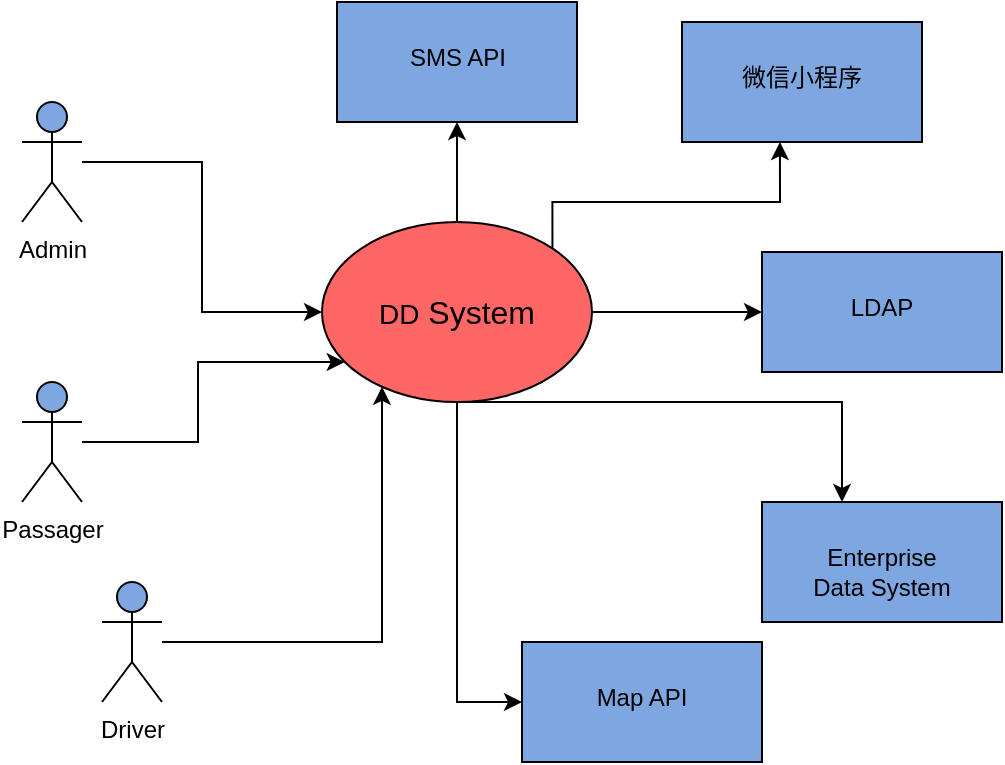 <mxfile version="14.1.9" type="github" pages="4">
  <diagram id="UKHZ7zIA5uqn1gJdNjyk" name="System Context">
    <mxGraphModel dx="1186" dy="547" grid="1" gridSize="10" guides="1" tooltips="1" connect="1" arrows="1" fold="1" page="1" pageScale="1" pageWidth="850" pageHeight="1100" math="0" shadow="0">
      <root>
        <mxCell id="wiP6R654KTc_zJW-nA_D-0" />
        <mxCell id="wiP6R654KTc_zJW-nA_D-1" parent="wiP6R654KTc_zJW-nA_D-0" />
        <mxCell id="98ZZZm_6MhH1Hq_FR0KK-6" value="" style="edgeStyle=orthogonalEdgeStyle;rounded=0;orthogonalLoop=1;jettySize=auto;html=1;" edge="1" parent="wiP6R654KTc_zJW-nA_D-1" source="98ZZZm_6MhH1Hq_FR0KK-0" target="98ZZZm_6MhH1Hq_FR0KK-5">
          <mxGeometry relative="1" as="geometry" />
        </mxCell>
        <mxCell id="98ZZZm_6MhH1Hq_FR0KK-0" value="Admin" style="shape=umlActor;verticalLabelPosition=bottom;verticalAlign=top;html=1;outlineConnect=0;fillColor=#7EA6E0;direction=east;" vertex="1" parent="wiP6R654KTc_zJW-nA_D-1">
          <mxGeometry x="160" y="70" width="30" height="60" as="geometry" />
        </mxCell>
        <mxCell id="98ZZZm_6MhH1Hq_FR0KK-11" value="" style="edgeStyle=orthogonalEdgeStyle;rounded=0;orthogonalLoop=1;jettySize=auto;html=1;" edge="1" parent="wiP6R654KTc_zJW-nA_D-1" source="98ZZZm_6MhH1Hq_FR0KK-7" target="98ZZZm_6MhH1Hq_FR0KK-5">
          <mxGeometry relative="1" as="geometry">
            <Array as="points">
              <mxPoint x="248" y="240" />
              <mxPoint x="248" y="200" />
            </Array>
          </mxGeometry>
        </mxCell>
        <mxCell id="98ZZZm_6MhH1Hq_FR0KK-7" value="Passager" style="shape=umlActor;verticalLabelPosition=bottom;verticalAlign=top;html=1;outlineConnect=0;fillColor=#7EA6E0;direction=east;" vertex="1" parent="wiP6R654KTc_zJW-nA_D-1">
          <mxGeometry x="160" y="210" width="30" height="60" as="geometry" />
        </mxCell>
        <mxCell id="98ZZZm_6MhH1Hq_FR0KK-12" value="" style="edgeStyle=orthogonalEdgeStyle;rounded=0;orthogonalLoop=1;jettySize=auto;html=1;" edge="1" parent="wiP6R654KTc_zJW-nA_D-1" source="98ZZZm_6MhH1Hq_FR0KK-9" target="98ZZZm_6MhH1Hq_FR0KK-5">
          <mxGeometry relative="1" as="geometry">
            <Array as="points">
              <mxPoint x="340" y="340" />
            </Array>
          </mxGeometry>
        </mxCell>
        <mxCell id="98ZZZm_6MhH1Hq_FR0KK-9" value="Driver" style="shape=umlActor;verticalLabelPosition=bottom;verticalAlign=top;html=1;outlineConnect=0;fillColor=#7EA6E0;direction=east;" vertex="1" parent="wiP6R654KTc_zJW-nA_D-1">
          <mxGeometry x="200" y="310" width="30" height="60" as="geometry" />
        </mxCell>
        <mxCell id="98ZZZm_6MhH1Hq_FR0KK-19" value="&lt;div&gt;&lt;br&gt;&lt;/div&gt;&lt;div&gt;Map API&lt;/div&gt;" style="whiteSpace=wrap;html=1;verticalAlign=top;fillColor=#7EA6E0;" vertex="1" parent="wiP6R654KTc_zJW-nA_D-1">
          <mxGeometry x="410" y="340" width="120" height="60" as="geometry" />
        </mxCell>
        <mxCell id="Xv4aWMplW_IK9ZPZR4Wd-1" value="" style="edgeStyle=orthogonalEdgeStyle;rounded=0;orthogonalLoop=1;jettySize=auto;html=1;entryX=0;entryY=0.5;entryDx=0;entryDy=0;" edge="1" parent="wiP6R654KTc_zJW-nA_D-1" source="98ZZZm_6MhH1Hq_FR0KK-5" target="98ZZZm_6MhH1Hq_FR0KK-19">
          <mxGeometry relative="1" as="geometry">
            <mxPoint x="532.5" y="175" as="targetPoint" />
            <Array as="points">
              <mxPoint x="378" y="370" />
            </Array>
          </mxGeometry>
        </mxCell>
        <mxCell id="nXecvoGlkJ8tP4wGXlor-2" value="" style="edgeStyle=orthogonalEdgeStyle;rounded=0;orthogonalLoop=1;jettySize=auto;html=1;" edge="1" parent="wiP6R654KTc_zJW-nA_D-1" source="98ZZZm_6MhH1Hq_FR0KK-5" target="Xv4aWMplW_IK9ZPZR4Wd-2">
          <mxGeometry relative="1" as="geometry">
            <Array as="points">
              <mxPoint x="570" y="220" />
            </Array>
          </mxGeometry>
        </mxCell>
        <mxCell id="nXecvoGlkJ8tP4wGXlor-4" value="" style="edgeStyle=orthogonalEdgeStyle;rounded=0;orthogonalLoop=1;jettySize=auto;html=1;" edge="1" parent="wiP6R654KTc_zJW-nA_D-1" source="98ZZZm_6MhH1Hq_FR0KK-5" target="nXecvoGlkJ8tP4wGXlor-3">
          <mxGeometry relative="1" as="geometry">
            <Array as="points">
              <mxPoint x="530" y="180" />
              <mxPoint x="530" y="180" />
            </Array>
          </mxGeometry>
        </mxCell>
        <mxCell id="nXecvoGlkJ8tP4wGXlor-6" value="" style="edgeStyle=orthogonalEdgeStyle;rounded=0;orthogonalLoop=1;jettySize=auto;html=1;" edge="1" parent="wiP6R654KTc_zJW-nA_D-1" source="98ZZZm_6MhH1Hq_FR0KK-5">
          <mxGeometry relative="1" as="geometry">
            <mxPoint x="377.5" y="80" as="targetPoint" />
          </mxGeometry>
        </mxCell>
        <mxCell id="bfuvAioUCbpqh1Ox47_i-1" style="edgeStyle=orthogonalEdgeStyle;rounded=0;orthogonalLoop=1;jettySize=auto;html=1;exitX=1;exitY=0;exitDx=0;exitDy=0;entryX=0.408;entryY=1;entryDx=0;entryDy=0;entryPerimeter=0;" edge="1" parent="wiP6R654KTc_zJW-nA_D-1" source="98ZZZm_6MhH1Hq_FR0KK-5" target="bfuvAioUCbpqh1Ox47_i-0">
          <mxGeometry relative="1" as="geometry">
            <Array as="points">
              <mxPoint x="425" y="120" />
              <mxPoint x="539" y="120" />
            </Array>
          </mxGeometry>
        </mxCell>
        <mxCell id="98ZZZm_6MhH1Hq_FR0KK-5" value="&lt;div&gt;&lt;br&gt;&lt;/div&gt;&lt;div&gt;&lt;br&gt;&lt;/div&gt;&lt;div&gt;&lt;font style=&quot;font-size: 14px&quot;&gt;DD&lt;/font&gt;&lt;font size=&quot;3&quot;&gt; System&lt;/font&gt;&lt;/div&gt;" style="ellipse;whiteSpace=wrap;html=1;verticalAlign=top;fillColor=#FF6666;" vertex="1" parent="wiP6R654KTc_zJW-nA_D-1">
          <mxGeometry x="310" y="130" width="135" height="90" as="geometry" />
        </mxCell>
        <mxCell id="Xv4aWMplW_IK9ZPZR4Wd-2" value="&lt;div&gt;&lt;br&gt;&lt;/div&gt;&lt;div&gt;Enterprise &lt;br&gt;&lt;/div&gt;Data System" style="whiteSpace=wrap;html=1;verticalAlign=top;fillColor=#7EA6E0;" vertex="1" parent="wiP6R654KTc_zJW-nA_D-1">
          <mxGeometry x="530" y="270" width="120" height="60" as="geometry" />
        </mxCell>
        <mxCell id="nXecvoGlkJ8tP4wGXlor-3" value="&lt;div&gt;&lt;br&gt;&lt;/div&gt;&lt;div&gt;LDAP&lt;br&gt;&lt;/div&gt;" style="whiteSpace=wrap;html=1;verticalAlign=top;fillColor=#7EA6E0;" vertex="1" parent="wiP6R654KTc_zJW-nA_D-1">
          <mxGeometry x="530" y="145" width="120" height="60" as="geometry" />
        </mxCell>
        <mxCell id="nXecvoGlkJ8tP4wGXlor-7" value="&lt;div&gt;&lt;br&gt;&lt;/div&gt;&lt;div&gt;SMS API&lt;/div&gt;" style="whiteSpace=wrap;html=1;verticalAlign=top;fillColor=#7EA6E0;" vertex="1" parent="wiP6R654KTc_zJW-nA_D-1">
          <mxGeometry x="317.5" y="20" width="120" height="60" as="geometry" />
        </mxCell>
        <mxCell id="bfuvAioUCbpqh1Ox47_i-0" value="&lt;div&gt;&lt;br&gt;&lt;/div&gt;&lt;div&gt;微信小程序&lt;br&gt;&lt;/div&gt;" style="whiteSpace=wrap;html=1;verticalAlign=top;fillColor=#7EA6E0;" vertex="1" parent="wiP6R654KTc_zJW-nA_D-1">
          <mxGeometry x="490" y="30" width="120" height="60" as="geometry" />
        </mxCell>
      </root>
    </mxGraphModel>
  </diagram>
  <diagram id="Ht1M8jgEwFfnCIfOTk4-" name="Logical Arch Overview">
    <mxGraphModel dx="1694" dy="781" grid="1" gridSize="10" guides="1" tooltips="1" connect="1" arrows="1" fold="1" page="1" pageScale="1" pageWidth="827" pageHeight="1169" math="0" shadow="0">
      <root>
        <mxCell id="0" />
        <mxCell id="1" parent="0" />
        <mxCell id="9XKgcxNSNh-xXVd38YoH-22" value="Container Environment (Multiple Nodes) " style="points=[[0,0],[0.25,0],[0.5,0],[0.75,0],[1,0],[1,0.25],[1,0.5],[1,0.75],[1,1],[0.75,1],[0.5,1],[0.25,1],[0,1],[0,0.75],[0,0.5],[0,0.25]];outlineConnect=0;gradientColor=none;html=1;whiteSpace=wrap;fontSize=12;fontStyle=0;shape=mxgraph.aws4.group;grIcon=mxgraph.aws4.group_on_premise;strokeColor=#5A6C86;fillColor=none;verticalAlign=top;align=left;spacingLeft=30;fontColor=#5A6C86;dashed=0;" parent="1" vertex="1">
          <mxGeometry x="300" y="93" width="660" height="437" as="geometry" />
        </mxCell>
        <mxCell id="eBqXmmrQ4SiyawXsPfZD-17" value="Enterprise Network" style="points=[[0,0],[0.25,0],[0.5,0],[0.75,0],[1,0],[1,0.25],[1,0.5],[1,0.75],[1,1],[0.75,1],[0.5,1],[0.25,1],[0,1],[0,0.75],[0,0.5],[0,0.25]];outlineConnect=0;gradientColor=none;html=1;whiteSpace=wrap;fontSize=12;fontStyle=0;shape=mxgraph.aws4.group;grIcon=mxgraph.aws4.group_corporate_data_center;strokeColor=#5A6C86;fillColor=none;verticalAlign=top;align=left;spacingLeft=30;fontColor=#5A6C86;dashed=0;" parent="1" vertex="1">
          <mxGeometry x="1030" y="60" width="230" height="900" as="geometry" />
        </mxCell>
        <mxCell id="9XKgcxNSNh-xXVd38YoH-12" value="" style="points=[[0,0],[0.25,0],[0.5,0],[0.75,0],[1,0],[1,0.25],[1,0.5],[1,0.75],[1,1],[0.75,1],[0.5,1],[0.25,1],[0,1],[0,0.75],[0,0.5],[0,0.25]];outlineConnect=0;gradientColor=none;html=1;whiteSpace=wrap;fontSize=12;fontStyle=0;shape=mxgraph.aws4.group;strokeColor=#232F3E;fillColor=none;verticalAlign=top;align=left;spacingLeft=30;fontColor=#232F3E;dashed=0;" parent="1" vertex="1">
          <mxGeometry y="60" width="1260" height="900" as="geometry" />
        </mxCell>
        <mxCell id="9XKgcxNSNh-xXVd38YoH-19" value="Provider Cloud" style="points=[[0,0],[0.25,0],[0.5,0],[0.75,0],[1,0],[1,0.25],[1,0.5],[1,0.75],[1,1],[0.75,1],[0.5,1],[0.25,1],[0,1],[0,0.75],[0,0.5],[0,0.25]];outlineConnect=0;gradientColor=none;html=1;whiteSpace=wrap;fontSize=12;fontStyle=0;shape=mxgraph.aws4.group;grIcon=mxgraph.aws4.group_aws_cloud;strokeColor=#232F3E;fillColor=none;verticalAlign=top;align=left;spacingLeft=30;fontColor=#232F3E;dashed=0;" parent="1" vertex="1">
          <mxGeometry x="240" y="59.5" width="790" height="900.5" as="geometry" />
        </mxCell>
        <mxCell id="lma2_BypiGfyjsioRGeo-2" style="edgeStyle=orthogonalEdgeStyle;rounded=0;orthogonalLoop=1;jettySize=auto;html=1;" edge="1" parent="1" source="9XKgcxNSNh-xXVd38YoH-25" target="lma2_BypiGfyjsioRGeo-1">
          <mxGeometry relative="1" as="geometry">
            <Array as="points">
              <mxPoint x="380" y="294" />
              <mxPoint x="356" y="294" />
            </Array>
          </mxGeometry>
        </mxCell>
        <mxCell id="9XKgcxNSNh-xXVd38YoH-5" value="Public network" style="points=[[0,0],[0.25,0],[0.5,0],[0.75,0],[1,0],[1,0.25],[1,0.5],[1,0.75],[1,1],[0.75,1],[0.5,1],[0.25,1],[0,1],[0,0.75],[0,0.5],[0,0.25]];outlineConnect=0;gradientColor=none;html=1;whiteSpace=wrap;fontSize=12;fontStyle=0;shape=mxgraph.aws4.group;grIcon=mxgraph.aws4.group_region;strokeColor=#147EBA;fillColor=none;verticalAlign=top;align=left;spacingLeft=30;fontColor=#147EBA;dashed=1;" parent="1" vertex="1">
          <mxGeometry y="59.5" width="240" height="900.5" as="geometry" />
        </mxCell>
        <mxCell id="9XKgcxNSNh-xXVd38YoH-3" value="Devices" style="outlineConnect=0;gradientColor=none;fontColor=#545B64;strokeColor=none;fillColor=#879196;dashed=0;verticalLabelPosition=bottom;verticalAlign=top;align=center;html=1;fontSize=12;fontStyle=0;aspect=fixed;shape=mxgraph.aws4.illustration_devices;pointerEvents=1" parent="1" vertex="1">
          <mxGeometry x="20" y="300" width="100" height="73" as="geometry" />
        </mxCell>
        <mxCell id="9XKgcxNSNh-xXVd38YoH-25" value="Permission Service" style="outlineConnect=0;fontColor=#232F3E;gradientColor=#F34482;gradientDirection=north;fillColor=#BC1356;strokeColor=#ffffff;dashed=0;verticalLabelPosition=bottom;verticalAlign=top;align=center;html=1;fontSize=12;fontStyle=0;aspect=fixed;shape=mxgraph.aws4.resourceIcon;resIcon=mxgraph.aws4.appsync;" parent="1" vertex="1">
          <mxGeometry x="350" y="150" width="78" height="78" as="geometry" />
        </mxCell>
        <mxCell id="9XKgcxNSNh-xXVd38YoH-26" value="Passenger Service" style="outlineConnect=0;fontColor=#232F3E;gradientColor=#F34482;gradientDirection=north;fillColor=#BC1356;strokeColor=#ffffff;dashed=0;verticalLabelPosition=bottom;verticalAlign=top;align=center;html=1;fontSize=12;fontStyle=0;aspect=fixed;shape=mxgraph.aws4.resourceIcon;resIcon=mxgraph.aws4.appsync;" parent="1" vertex="1">
          <mxGeometry x="428" y="260" width="78" height="78" as="geometry" />
        </mxCell>
        <mxCell id="9XKgcxNSNh-xXVd38YoH-32" style="edgeStyle=orthogonalEdgeStyle;rounded=0;orthogonalLoop=1;jettySize=auto;html=1;" parent="1" source="9XKgcxNSNh-xXVd38YoH-28" target="9XKgcxNSNh-xXVd38YoH-29" edge="1">
          <mxGeometry relative="1" as="geometry" />
        </mxCell>
        <mxCell id="9XKgcxNSNh-xXVd38YoH-28" value="Driver Service" style="outlineConnect=0;fontColor=#232F3E;gradientColor=#F34482;gradientDirection=north;fillColor=#BC1356;strokeColor=#ffffff;dashed=0;verticalLabelPosition=bottom;verticalAlign=top;align=center;html=1;fontSize=12;fontStyle=0;aspect=fixed;shape=mxgraph.aws4.resourceIcon;resIcon=mxgraph.aws4.appsync;" parent="1" vertex="1">
          <mxGeometry x="585" y="260" width="78" height="78" as="geometry" />
        </mxCell>
        <mxCell id="9XKgcxNSNh-xXVd38YoH-29" value="Device Service" style="outlineConnect=0;fontColor=#232F3E;gradientColor=#F34482;gradientDirection=north;fillColor=#BC1356;strokeColor=#ffffff;dashed=0;verticalLabelPosition=bottom;verticalAlign=top;align=center;html=1;fontSize=12;fontStyle=0;aspect=fixed;shape=mxgraph.aws4.resourceIcon;resIcon=mxgraph.aws4.appsync;" parent="1" vertex="1">
          <mxGeometry x="710" y="260" width="78" height="78" as="geometry" />
        </mxCell>
        <mxCell id="XUHNmj0Dy2AW-mBv5T06-1" style="edgeStyle=orthogonalEdgeStyle;rounded=0;orthogonalLoop=1;jettySize=auto;html=1;" edge="1" parent="1" source="9XKgcxNSNh-xXVd38YoH-22" target="eBqXmmrQ4SiyawXsPfZD-16">
          <mxGeometry relative="1" as="geometry">
            <mxPoint x="970" y="297" as="sourcePoint" />
            <Array as="points">
              <mxPoint x="970" y="297" />
              <mxPoint x="970" y="297" />
            </Array>
          </mxGeometry>
        </mxCell>
        <mxCell id="lma2_BypiGfyjsioRGeo-4" value="" style="edgeStyle=orthogonalEdgeStyle;rounded=0;orthogonalLoop=1;jettySize=auto;html=1;" edge="1" parent="1" source="9XKgcxNSNh-xXVd38YoH-33" target="lma2_BypiGfyjsioRGeo-3">
          <mxGeometry relative="1" as="geometry" />
        </mxCell>
        <mxCell id="9XKgcxNSNh-xXVd38YoH-33" value="Finance Service" style="outlineConnect=0;fontColor=#232F3E;gradientColor=#F34482;gradientDirection=north;fillColor=#BC1356;strokeColor=#ffffff;dashed=0;verticalLabelPosition=bottom;verticalAlign=top;align=center;html=1;fontSize=12;fontStyle=0;aspect=fixed;shape=mxgraph.aws4.resourceIcon;resIcon=mxgraph.aws4.appsync;" parent="1" vertex="1">
          <mxGeometry x="860" y="257.5" width="78" height="78" as="geometry" />
        </mxCell>
        <mxCell id="-QjtrjUzRDEMRZ5MF8oH-47" value="Logical Architecture Overview" style="text;html=1;resizable=0;points=[];autosize=1;align=left;verticalAlign=top;spacingTop=-4;fontSize=30;fontStyle=1;labelBackgroundColor=none;" parent="1" vertex="1">
          <mxGeometry x="20" y="10" width="450" height="40" as="geometry" />
        </mxCell>
        <object label="API&lt;br&gt;Gateway" id="w8zy75_ecwpdjTFvmNjA-1">
          <mxCell style="outlineConnect=0;fontColor=#232F3E;gradientColor=#945DF2;gradientDirection=north;fillColor=#5A30B5;strokeColor=#ffffff;dashed=0;verticalLabelPosition=bottom;verticalAlign=top;align=center;html=1;fontSize=12;fontStyle=0;aspect=fixed;shape=mxgraph.aws4.resourceIcon;resIcon=mxgraph.aws4.api_gateway;labelBackgroundColor=#ffffff;" parent="1" vertex="1">
            <mxGeometry x="200" y="242" width="78" height="78" as="geometry" />
          </mxCell>
        </object>
        <mxCell id="eBqXmmrQ4SiyawXsPfZD-1" value="Notification Service" style="outlineConnect=0;fontColor=#232F3E;gradientColor=#F34482;gradientDirection=north;fillColor=#BC1356;strokeColor=#ffffff;dashed=0;verticalLabelPosition=bottom;verticalAlign=top;align=center;html=1;fontSize=12;fontStyle=0;aspect=fixed;shape=mxgraph.aws4.resourceIcon;resIcon=mxgraph.aws4.sns;" parent="1" vertex="1">
          <mxGeometry x="428" y="393" width="78" height="78" as="geometry" />
        </mxCell>
        <mxCell id="eBqXmmrQ4SiyawXsPfZD-2" value="Trip Service" style="outlineConnect=0;fontColor=#232F3E;gradientColor=#F34482;gradientDirection=north;fillColor=#BC1356;strokeColor=#ffffff;dashed=0;verticalLabelPosition=bottom;verticalAlign=top;align=center;html=1;fontSize=12;fontStyle=0;aspect=fixed;shape=mxgraph.aws4.resourceIcon;resIcon=mxgraph.aws4.step_functions;" parent="1" vertex="1">
          <mxGeometry x="770" y="410" width="78" height="78" as="geometry" />
        </mxCell>
        <mxCell id="eBqXmmrQ4SiyawXsPfZD-3" value="" style="edgeStyle=orthogonalEdgeStyle;html=1;endArrow=block;elbow=vertical;startArrow=none;endFill=1;strokeColor=#545B64;rounded=0;" parent="1" source="9XKgcxNSNh-xXVd38YoH-25" target="9XKgcxNSNh-xXVd38YoH-26" edge="1">
          <mxGeometry width="100" relative="1" as="geometry">
            <mxPoint x="550" y="390" as="sourcePoint" />
            <mxPoint x="650" y="390" as="targetPoint" />
            <Array as="points">
              <mxPoint x="389" y="299" />
            </Array>
          </mxGeometry>
        </mxCell>
        <mxCell id="eBqXmmrQ4SiyawXsPfZD-7" value="" style="edgeStyle=orthogonalEdgeStyle;html=1;endArrow=block;elbow=vertical;startArrow=none;endFill=1;strokeColor=#545B64;rounded=0;" parent="1" source="9XKgcxNSNh-xXVd38YoH-25" target="9XKgcxNSNh-xXVd38YoH-28" edge="1">
          <mxGeometry width="100" relative="1" as="geometry">
            <mxPoint x="550" y="390" as="sourcePoint" />
            <mxPoint x="650" y="390" as="targetPoint" />
          </mxGeometry>
        </mxCell>
        <mxCell id="eBqXmmrQ4SiyawXsPfZD-8" value="" style="edgeStyle=orthogonalEdgeStyle;html=1;endArrow=block;elbow=vertical;startArrow=none;endFill=1;strokeColor=#545B64;rounded=0;" parent="1" source="w8zy75_ecwpdjTFvmNjA-1" target="9XKgcxNSNh-xXVd38YoH-25" edge="1">
          <mxGeometry width="100" relative="1" as="geometry">
            <mxPoint x="550" y="390" as="sourcePoint" />
            <mxPoint x="320" y="281" as="targetPoint" />
            <Array as="points">
              <mxPoint x="290" y="281" />
              <mxPoint x="290" y="189" />
            </Array>
          </mxGeometry>
        </mxCell>
        <mxCell id="eBqXmmrQ4SiyawXsPfZD-9" value="" style="edgeStyle=orthogonalEdgeStyle;html=1;endArrow=block;elbow=vertical;startArrow=none;endFill=1;strokeColor=#545B64;rounded=0;" parent="1" source="eBqXmmrQ4SiyawXsPfZD-1" target="9XKgcxNSNh-xXVd38YoH-26" edge="1">
          <mxGeometry width="100" relative="1" as="geometry">
            <mxPoint x="550" y="390" as="sourcePoint" />
            <mxPoint x="650" y="390" as="targetPoint" />
          </mxGeometry>
        </mxCell>
        <mxCell id="eBqXmmrQ4SiyawXsPfZD-10" value="" style="edgeStyle=orthogonalEdgeStyle;html=1;endArrow=block;elbow=vertical;startArrow=none;endFill=1;strokeColor=#545B64;rounded=0;" parent="1" source="eBqXmmrQ4SiyawXsPfZD-1" target="9XKgcxNSNh-xXVd38YoH-28" edge="1">
          <mxGeometry width="100" relative="1" as="geometry">
            <mxPoint x="550" y="390" as="sourcePoint" />
            <mxPoint x="650" y="390" as="targetPoint" />
            <Array as="points">
              <mxPoint x="530" y="432" />
              <mxPoint x="530" y="310" />
            </Array>
          </mxGeometry>
        </mxCell>
        <mxCell id="eBqXmmrQ4SiyawXsPfZD-11" value="" style="edgeStyle=orthogonalEdgeStyle;html=1;endArrow=block;elbow=vertical;startArrow=none;endFill=1;strokeColor=#545B64;rounded=0;" parent="1" source="9XKgcxNSNh-xXVd38YoH-26" target="eBqXmmrQ4SiyawXsPfZD-2" edge="1">
          <mxGeometry width="100" relative="1" as="geometry">
            <mxPoint x="550" y="390" as="sourcePoint" />
            <mxPoint x="650" y="390" as="targetPoint" />
            <Array as="points">
              <mxPoint x="550" y="299" />
              <mxPoint x="550" y="470" />
            </Array>
          </mxGeometry>
        </mxCell>
        <mxCell id="eBqXmmrQ4SiyawXsPfZD-12" value="" style="edgeStyle=orthogonalEdgeStyle;html=1;endArrow=block;elbow=vertical;startArrow=none;endFill=1;strokeColor=#545B64;rounded=0;" parent="1" source="9XKgcxNSNh-xXVd38YoH-28" target="eBqXmmrQ4SiyawXsPfZD-2" edge="1">
          <mxGeometry width="100" relative="1" as="geometry">
            <mxPoint x="550" y="390" as="sourcePoint" />
            <mxPoint x="650" y="390" as="targetPoint" />
            <Array as="points">
              <mxPoint x="624" y="430" />
            </Array>
          </mxGeometry>
        </mxCell>
        <mxCell id="eBqXmmrQ4SiyawXsPfZD-13" value="" style="edgeStyle=orthogonalEdgeStyle;html=1;endArrow=block;elbow=vertical;startArrow=none;endFill=1;strokeColor=#545B64;rounded=0;" parent="1" source="eBqXmmrQ4SiyawXsPfZD-2" target="9XKgcxNSNh-xXVd38YoH-33" edge="1">
          <mxGeometry width="100" relative="1" as="geometry">
            <mxPoint x="550" y="390" as="sourcePoint" />
            <mxPoint x="650" y="390" as="targetPoint" />
          </mxGeometry>
        </mxCell>
        <mxCell id="eBqXmmrQ4SiyawXsPfZD-16" value="&lt;div&gt;Transformation&amp;amp; &lt;br&gt;&lt;/div&gt;&lt;div&gt;Connectivity&lt;br&gt;&lt;/div&gt;" style="outlineConnect=0;fontColor=#232F3E;gradientColor=#4D72F3;gradientDirection=north;fillColor=#3334B9;strokeColor=#ffffff;dashed=0;verticalLabelPosition=bottom;verticalAlign=top;align=center;html=1;fontSize=12;fontStyle=0;aspect=fixed;shape=mxgraph.aws4.resourceIcon;resIcon=mxgraph.aws4.connect;" parent="1" vertex="1">
          <mxGeometry x="990" y="257.5" width="78" height="78" as="geometry" />
        </mxCell>
        <mxCell id="eBqXmmrQ4SiyawXsPfZD-20" value="Intergration" style="fillColor=none;strokeColor=#2875E2;verticalAlign=top;fontStyle=0;fontColor=#2875E2;" parent="1" vertex="1">
          <mxGeometry x="1110" y="160" width="140" height="419" as="geometry" />
        </mxCell>
        <mxCell id="eBqXmmrQ4SiyawXsPfZD-21" value="&lt;div&gt;&lt;br&gt;&lt;/div&gt;&lt;div&gt;&lt;br&gt;&lt;/div&gt;&lt;div&gt;&lt;br&gt;&lt;/div&gt;&lt;div&gt;&lt;br&gt;&lt;/div&gt;&lt;div&gt;&lt;br&gt;&lt;/div&gt;&lt;div&gt;&lt;br&gt;&lt;/div&gt;&lt;div&gt;API Management&lt;br&gt;&lt;/div&gt;" style="html=1;dashed=0;whitespace=wrap;fillColor=#2875E2;strokeColor=#ffffff;points=[[0.005,0.63,0],[0.1,0.2,0],[0.9,0.2,0],[0.5,0,0],[0.995,0.63,0],[0.72,0.99,0],[0.5,1,0],[0.28,0.99,0]];shape=mxgraph.kubernetes.icon;prIcon=api" parent="1" vertex="1">
          <mxGeometry x="1155" y="200" width="50" height="48" as="geometry" />
        </mxCell>
        <mxCell id="eBqXmmrQ4SiyawXsPfZD-22" value="&lt;div&gt;&lt;br&gt;&lt;/div&gt;&lt;div&gt;&lt;br&gt;&lt;/div&gt;&lt;div&gt;&lt;br&gt;&lt;/div&gt;&lt;div&gt;&lt;br&gt;&lt;/div&gt;&lt;div&gt;Enterprise User Directory&lt;br&gt;&lt;/div&gt;" style="html=1;strokeColor=none;fillColor=#0079D6;labelPosition=center;verticalLabelPosition=middle;verticalAlign=top;align=center;fontSize=12;outlineConnect=0;spacingTop=-6;fontColor=#000000;shape=mxgraph.sitemap.user;" parent="1" vertex="1">
          <mxGeometry x="1147.5" y="293.5" width="65" height="42" as="geometry" />
        </mxCell>
        <mxCell id="eBqXmmrQ4SiyawXsPfZD-23" value="Enterprise Data" style="aspect=fixed;html=1;points=[];align=center;image;fontSize=12;image=img/lib/mscae/Data_Catalog.svg;" parent="1" vertex="1">
          <mxGeometry x="1156.5" y="380" width="47" height="50" as="geometry" />
        </mxCell>
        <mxCell id="eBqXmmrQ4SiyawXsPfZD-24" value="ETL" style="outlineConnect=0;fontColor=#232F3E;gradientColor=#945DF2;gradientDirection=north;fillColor=#2875E2;strokeColor=#ffffff;dashed=0;verticalLabelPosition=bottom;verticalAlign=top;align=center;html=1;fontSize=12;fontStyle=0;aspect=fixed;shape=mxgraph.aws4.resourceIcon;resIcon=mxgraph.aws4.data_exchange;" parent="1" vertex="1">
          <mxGeometry x="1145.5" y="471" width="69" height="69" as="geometry" />
        </mxCell>
        <mxCell id="eBqXmmrQ4SiyawXsPfZD-27" value="Micro-services Mesh" style="points=[[0,0],[0.25,0],[0.5,0],[0.75,0],[1,0],[1,0.25],[1,0.5],[1,0.75],[1,1],[0.75,1],[0.5,1],[0.25,1],[0,1],[0,0.75],[0,0.5],[0,0.25]];outlineConnect=0;gradientColor=none;html=1;whiteSpace=wrap;fontSize=12;fontStyle=0;shape=mxgraph.aws4.group;grIcon=mxgraph.aws4.group_elastic_beanstalk;strokeColor=#D86613;fillColor=none;verticalAlign=top;align=left;spacingLeft=30;fontColor=#D86613;dashed=0;" parent="1" vertex="1">
          <mxGeometry x="300" y="775" width="660" height="150" as="geometry" />
        </mxCell>
        <mxCell id="eBqXmmrQ4SiyawXsPfZD-28" value="&lt;div&gt;Circuit&lt;/div&gt;&lt;div&gt;Breaker&lt;/div&gt;" style="verticalLabelPosition=bottom;dashed=0;shadow=0;html=1;align=center;verticalAlign=top;shape=mxgraph.cabinets.cb_3p;fillColor=#D86613;strokeColor=#ffffff;" parent="1" vertex="1">
          <mxGeometry x="355" y="830" width="40" height="50" as="geometry" />
        </mxCell>
        <mxCell id="eBqXmmrQ4SiyawXsPfZD-30" value="&lt;div&gt;Services&lt;/div&gt;&lt;div&gt;Discovery&lt;/div&gt;" style="outlineConnect=0;fontColor=#232F3E;gradientColor=#4AB29A;gradientDirection=north;fillColor=#D86613;strokeColor=#ffffff;dashed=0;verticalLabelPosition=bottom;verticalAlign=top;align=center;html=1;fontSize=12;fontStyle=0;aspect=fixed;shape=mxgraph.aws4.resourceIcon;resIcon=mxgraph.aws4.application_discovery_service;" parent="1" vertex="1">
          <mxGeometry x="465" y="825" width="60" height="60" as="geometry" />
        </mxCell>
        <mxCell id="eBqXmmrQ4SiyawXsPfZD-32" value="&lt;div&gt;Routing&lt;/div&gt;&lt;div&gt;Service&lt;/div&gt;" style="points=[[0.015,0.015,0],[0.985,0.015,0],[0.985,0.985,0],[0.015,0.985,0],[0.25,0,0],[0.5,0,0],[0.75,0,0],[1,0.25,0],[1,0.5,0],[1,0.75,0],[0.75,1,0],[0.5,1,0],[0.25,1,0],[0,0.75,0],[0,0.5,0],[0,0.25,0]];verticalLabelPosition=bottom;html=1;verticalAlign=top;aspect=fixed;align=center;pointerEvents=1;shape=mxgraph.cisco19.rect;prIcon=content_router;fillColor=#D86613;strokeColor=#005073;" parent="1" vertex="1">
          <mxGeometry x="585" y="825" width="70.39" height="55" as="geometry" />
        </mxCell>
        <mxCell id="eBqXmmrQ4SiyawXsPfZD-34" value="&lt;br&gt;&lt;div&gt;&lt;br&gt;&lt;/div&gt;&lt;div&gt;&lt;br&gt;&lt;/div&gt;&lt;div&gt;&lt;br&gt;&lt;/div&gt;&lt;div&gt;Microservices &lt;br&gt;&lt;/div&gt;&lt;div&gt;Security&lt;/div&gt;" style="html=1;strokeColor=none;fillColor=#D86613;labelPosition=center;verticalLabelPosition=middle;verticalAlign=top;align=center;fontSize=12;outlineConnect=0;spacingTop=-6;fontColor=#000000;shape=mxgraph.sitemap.security;" parent="1" vertex="1">
          <mxGeometry x="715" y="825" width="70" height="50" as="geometry" />
        </mxCell>
        <mxCell id="eBqXmmrQ4SiyawXsPfZD-35" value="&lt;div&gt;Configuration &lt;br&gt;&lt;/div&gt;&lt;div&gt;Management&lt;/div&gt;" style="aspect=fixed;perimeter=ellipsePerimeter;html=1;align=center;shadow=0;dashed=0;fontColor=#000000;labelBackgroundColor=#ffffff;fontSize=12;spacingTop=3;image;image=img/lib/ibm/devops/configuration_management.svg;" parent="1" vertex="1">
          <mxGeometry x="845" y="815" width="60" height="60" as="geometry" />
        </mxCell>
        <mxCell id="eBqXmmrQ4SiyawXsPfZD-40" value="Cloud Services" style="points=[[0,0],[0.25,0],[0.5,0],[0.75,0],[1,0],[1,0.25],[1,0.5],[1,0.75],[1,1],[0.75,1],[0.5,1],[0.25,1],[0,1],[0,0.75],[0,0.5],[0,0.25]];outlineConnect=0;gradientColor=none;html=1;whiteSpace=wrap;fontSize=12;fontStyle=0;shape=mxgraph.aws4.group;grIcon=mxgraph.aws4.group_aws_cloud;strokeColor=#277116;fillColor=none;verticalAlign=top;align=left;spacingLeft=30;fontColor=#277116;dashed=0;" parent="1" vertex="1">
          <mxGeometry x="300" y="560" width="660" height="180" as="geometry" />
        </mxCell>
        <mxCell id="eBqXmmrQ4SiyawXsPfZD-42" value="DB" style="outlineConnect=0;fontColor=#232F3E;gradientColor=none;fillColor=#277116;strokeColor=none;dashed=0;verticalLabelPosition=bottom;verticalAlign=top;align=center;html=1;fontSize=12;fontStyle=0;aspect=fixed;pointerEvents=1;shape=mxgraph.aws4.iot_analytics_data_store;" parent="1" vertex="1">
          <mxGeometry x="362" y="610" width="54" height="78" as="geometry" />
        </mxCell>
        <mxCell id="eBqXmmrQ4SiyawXsPfZD-43" value="MQ" style="outlineConnect=0;fontColor=#277116;gradientColor=#277116;gradientDirection=north;fillColor=#BC1356;strokeColor=#ffffff;dashed=0;verticalLabelPosition=bottom;verticalAlign=top;align=center;html=1;fontSize=12;fontStyle=0;aspect=fixed;shape=mxgraph.aws4.resourceIcon;resIcon=mxgraph.aws4.mq;" parent="1" vertex="1">
          <mxGeometry x="470" y="611" width="78" height="78" as="geometry" />
        </mxCell>
        <mxCell id="eBqXmmrQ4SiyawXsPfZD-44" value="MAP API" style="outlineConnect=0;fontColor=#277116;gradientColor=#277116;gradientDirection=north;fillColor=#5A30B5;strokeColor=#ffffff;dashed=0;verticalLabelPosition=bottom;verticalAlign=top;align=center;html=1;fontSize=12;fontStyle=0;aspect=fixed;shape=mxgraph.aws4.resourceIcon;resIcon=mxgraph.aws4.cloud_map;" parent="1" vertex="1">
          <mxGeometry x="610" y="611" width="78" height="78" as="geometry" />
        </mxCell>
        <mxCell id="eBqXmmrQ4SiyawXsPfZD-45" value="Single Sign-On" style="outlineConnect=0;fontColor=#232F3E;gradientColor=none;strokeColor=#ffffff;fillColor=#232F3E;dashed=0;verticalLabelPosition=middle;verticalAlign=bottom;align=center;html=1;whiteSpace=wrap;fontSize=10;fontStyle=1;spacing=3;shape=mxgraph.aws4.productIcon;prIcon=mxgraph.aws4.single_sign_on;" parent="1" vertex="1">
          <mxGeometry x="740" y="610" width="80" height="110" as="geometry" />
        </mxCell>
        <mxCell id="qifHWt82FNLUO4kdKhs4-2" value="" style="edgeStyle=orthogonalEdgeStyle;html=1;endArrow=block;elbow=vertical;startArrow=none;endFill=1;strokeColor=#545B64;rounded=0;" parent="1" source="9XKgcxNSNh-xXVd38YoH-3" target="w8zy75_ecwpdjTFvmNjA-1" edge="1">
          <mxGeometry width="100" relative="1" as="geometry">
            <mxPoint x="340" y="410" as="sourcePoint" />
            <mxPoint x="440" y="410" as="targetPoint" />
            <Array as="points">
              <mxPoint x="180" y="356" />
              <mxPoint x="180" y="281" />
            </Array>
          </mxGeometry>
        </mxCell>
        <mxCell id="XUHNmj0Dy2AW-mBv5T06-3" value="" style="edgeStyle=orthogonalEdgeStyle;html=1;endArrow=block;elbow=vertical;startArrow=none;endFill=1;strokeColor=#545B64;rounded=0;" edge="1" parent="1" source="eBqXmmrQ4SiyawXsPfZD-16">
          <mxGeometry width="100" relative="1" as="geometry">
            <mxPoint x="438" y="199.0" as="sourcePoint" />
            <mxPoint x="1110" y="299" as="targetPoint" />
          </mxGeometry>
        </mxCell>
        <mxCell id="lma2_BypiGfyjsioRGeo-1" value="Admin Service" style="outlineConnect=0;fontColor=#232F3E;gradientColor=#F34482;gradientDirection=north;fillColor=#BC1356;strokeColor=#ffffff;dashed=0;verticalLabelPosition=bottom;verticalAlign=top;align=center;html=1;fontSize=12;fontStyle=0;aspect=fixed;shape=mxgraph.aws4.resourceIcon;resIcon=mxgraph.aws4.sns;" vertex="1" parent="1">
          <mxGeometry x="317" y="360" width="78" height="78" as="geometry" />
        </mxCell>
        <mxCell id="lma2_BypiGfyjsioRGeo-3" value="Metrix Service" style="outlineConnect=0;fontColor=#232F3E;gradientColor=#F34482;gradientDirection=north;fillColor=#BC1356;strokeColor=#ffffff;dashed=0;verticalLabelPosition=bottom;verticalAlign=top;align=center;html=1;fontSize=12;fontStyle=0;aspect=fixed;shape=mxgraph.aws4.resourceIcon;resIcon=mxgraph.aws4.appsync;" vertex="1" parent="1">
          <mxGeometry x="860" y="140" width="78" height="78" as="geometry" />
        </mxCell>
      </root>
    </mxGraphModel>
  </diagram>
  <diagram id="VtfdDCnuB1Arp0akUjs2" name="Data Model">
    <mxGraphModel dx="1694" dy="781" grid="1" gridSize="10" guides="1" tooltips="1" connect="1" arrows="1" fold="1" page="1" pageScale="1" pageWidth="850" pageHeight="1100" math="0" shadow="0">
      <root>
        <mxCell id="GXWJZuFiqb-djiV_RVK9-0" />
        <mxCell id="GXWJZuFiqb-djiV_RVK9-1" parent="GXWJZuFiqb-djiV_RVK9-0" />
        <mxCell id="GXWJZuFiqb-djiV_RVK9-2" value="" style="rounded=0;whiteSpace=wrap;html=1;fillColor=none;gradientColor=none;" vertex="1" parent="GXWJZuFiqb-djiV_RVK9-1">
          <mxGeometry x="740" y="810" width="420" height="430" as="geometry" />
        </mxCell>
        <mxCell id="GXWJZuFiqb-djiV_RVK9-3" value="Permission" style="shape=table;startSize=30;container=1;collapsible=1;childLayout=tableLayout;fixedRows=1;rowLines=0;fontStyle=1;align=center;resizeLast=1;fillColor=#dae8fc;strokeColor=#6c8ebf;" vertex="1" parent="GXWJZuFiqb-djiV_RVK9-1">
          <mxGeometry x="50" y="220" width="170" height="155" as="geometry" />
        </mxCell>
        <mxCell id="GXWJZuFiqb-djiV_RVK9-4" value="" style="shape=partialRectangle;collapsible=0;dropTarget=0;pointerEvents=0;fillColor=#dae8fc;top=0;left=0;bottom=1;right=0;points=[[0,0.5],[1,0.5]];portConstraint=eastwest;strokeColor=#6c8ebf;" vertex="1" parent="GXWJZuFiqb-djiV_RVK9-3">
          <mxGeometry y="30" width="170" height="30" as="geometry" />
        </mxCell>
        <mxCell id="GXWJZuFiqb-djiV_RVK9-5" value="PK" style="shape=partialRectangle;connectable=0;fillColor=#dae8fc;top=0;left=0;bottom=0;right=0;fontStyle=1;overflow=hidden;strokeColor=#6c8ebf;" vertex="1" parent="GXWJZuFiqb-djiV_RVK9-4">
          <mxGeometry width="30" height="30" as="geometry" />
        </mxCell>
        <mxCell id="GXWJZuFiqb-djiV_RVK9-6" value="Permission_id" style="shape=partialRectangle;connectable=0;fillColor=#dae8fc;top=0;left=0;bottom=0;right=0;align=left;spacingLeft=6;fontStyle=5;overflow=hidden;strokeColor=#6c8ebf;" vertex="1" parent="GXWJZuFiqb-djiV_RVK9-4">
          <mxGeometry x="30" width="140" height="30" as="geometry" />
        </mxCell>
        <mxCell id="GXWJZuFiqb-djiV_RVK9-7" value="" style="shape=partialRectangle;collapsible=0;dropTarget=0;pointerEvents=0;fillColor=#dae8fc;top=0;left=0;bottom=0;right=0;points=[[0,0.5],[1,0.5]];portConstraint=eastwest;strokeColor=#6c8ebf;" vertex="1" parent="GXWJZuFiqb-djiV_RVK9-3">
          <mxGeometry y="60" width="170" height="30" as="geometry" />
        </mxCell>
        <mxCell id="GXWJZuFiqb-djiV_RVK9-8" value="" style="shape=partialRectangle;connectable=0;fillColor=#dae8fc;top=0;left=0;bottom=0;right=0;editable=1;overflow=hidden;strokeColor=#6c8ebf;" vertex="1" parent="GXWJZuFiqb-djiV_RVK9-7">
          <mxGeometry width="30" height="30" as="geometry" />
        </mxCell>
        <mxCell id="GXWJZuFiqb-djiV_RVK9-9" value="Permission_name" style="shape=partialRectangle;connectable=0;fillColor=#dae8fc;top=0;left=0;bottom=0;right=0;align=left;spacingLeft=6;overflow=hidden;fontStyle=1;strokeColor=#6c8ebf;" vertex="1" parent="GXWJZuFiqb-djiV_RVK9-7">
          <mxGeometry x="30" width="140" height="30" as="geometry" />
        </mxCell>
        <mxCell id="GXWJZuFiqb-djiV_RVK9-10" value="" style="shape=partialRectangle;collapsible=0;dropTarget=0;pointerEvents=0;fillColor=#dae8fc;top=0;left=0;bottom=0;right=0;points=[[0,0.5],[1,0.5]];portConstraint=eastwest;strokeColor=#6c8ebf;" vertex="1" parent="GXWJZuFiqb-djiV_RVK9-3">
          <mxGeometry y="90" width="170" height="30" as="geometry" />
        </mxCell>
        <mxCell id="GXWJZuFiqb-djiV_RVK9-11" value="" style="shape=partialRectangle;connectable=0;fillColor=#dae8fc;top=0;left=0;bottom=0;right=0;editable=1;overflow=hidden;strokeColor=#6c8ebf;" vertex="1" parent="GXWJZuFiqb-djiV_RVK9-10">
          <mxGeometry width="30" height="30" as="geometry" />
        </mxCell>
        <mxCell id="GXWJZuFiqb-djiV_RVK9-12" value="Permission_desc" style="shape=partialRectangle;connectable=0;fillColor=#dae8fc;top=0;left=0;bottom=0;right=0;align=left;spacingLeft=6;overflow=hidden;strokeColor=#6c8ebf;" vertex="1" parent="GXWJZuFiqb-djiV_RVK9-10">
          <mxGeometry x="30" width="140" height="30" as="geometry" />
        </mxCell>
        <mxCell id="GXWJZuFiqb-djiV_RVK9-13" value="" style="shape=partialRectangle;collapsible=0;dropTarget=0;pointerEvents=0;fillColor=#dae8fc;top=0;left=0;bottom=0;right=0;points=[[0,0.5],[1,0.5]];portConstraint=eastwest;strokeColor=#6c8ebf;" vertex="1" parent="GXWJZuFiqb-djiV_RVK9-3">
          <mxGeometry y="120" width="170" height="30" as="geometry" />
        </mxCell>
        <mxCell id="GXWJZuFiqb-djiV_RVK9-14" value="" style="shape=partialRectangle;connectable=0;fillColor=#dae8fc;top=0;left=0;bottom=0;right=0;editable=1;overflow=hidden;strokeColor=#6c8ebf;" vertex="1" parent="GXWJZuFiqb-djiV_RVK9-13">
          <mxGeometry width="30" height="30" as="geometry" />
        </mxCell>
        <mxCell id="GXWJZuFiqb-djiV_RVK9-15" value="update_time" style="shape=partialRectangle;connectable=0;fillColor=#dae8fc;top=0;left=0;bottom=0;right=0;align=left;spacingLeft=6;overflow=hidden;strokeColor=#6c8ebf;" vertex="1" parent="GXWJZuFiqb-djiV_RVK9-13">
          <mxGeometry x="30" width="140" height="30" as="geometry" />
        </mxCell>
        <mxCell id="GXWJZuFiqb-djiV_RVK9-16" value="Role_Permission" style="shape=table;startSize=25;container=1;collapsible=1;childLayout=tableLayout;fixedRows=1;rowLines=0;fontStyle=1;align=center;resizeLast=1;fillColor=#dae8fc;strokeColor=#6c8ebf;" vertex="1" parent="GXWJZuFiqb-djiV_RVK9-1">
          <mxGeometry x="250" y="225" width="140" height="150" as="geometry" />
        </mxCell>
        <mxCell id="GXWJZuFiqb-djiV_RVK9-17" value="" style="shape=partialRectangle;collapsible=0;dropTarget=0;pointerEvents=0;fillColor=#dae8fc;top=0;left=0;bottom=1;right=0;points=[[0,0.5],[1,0.5]];portConstraint=eastwest;strokeColor=#6c8ebf;" vertex="1" parent="GXWJZuFiqb-djiV_RVK9-16">
          <mxGeometry y="25" width="140" height="30" as="geometry" />
        </mxCell>
        <mxCell id="GXWJZuFiqb-djiV_RVK9-18" value="PK" style="shape=partialRectangle;connectable=0;fillColor=#dae8fc;top=0;left=0;bottom=0;right=0;fontStyle=1;overflow=hidden;strokeColor=#6c8ebf;" vertex="1" parent="GXWJZuFiqb-djiV_RVK9-17">
          <mxGeometry width="30" height="30" as="geometry" />
        </mxCell>
        <mxCell id="GXWJZuFiqb-djiV_RVK9-19" value="Role_Permission_id" style="shape=partialRectangle;connectable=0;fillColor=#dae8fc;top=0;left=0;bottom=0;right=0;align=left;spacingLeft=6;fontStyle=5;overflow=hidden;strokeColor=#6c8ebf;" vertex="1" parent="GXWJZuFiqb-djiV_RVK9-17">
          <mxGeometry x="30" width="110" height="30" as="geometry" />
        </mxCell>
        <mxCell id="GXWJZuFiqb-djiV_RVK9-20" value="" style="shape=partialRectangle;collapsible=0;dropTarget=0;pointerEvents=0;fillColor=#dae8fc;top=0;left=0;bottom=0;right=0;points=[[0,0.5],[1,0.5]];portConstraint=eastwest;strokeColor=#6c8ebf;" vertex="1" parent="GXWJZuFiqb-djiV_RVK9-16">
          <mxGeometry y="55" width="140" height="30" as="geometry" />
        </mxCell>
        <mxCell id="GXWJZuFiqb-djiV_RVK9-21" value="" style="shape=partialRectangle;connectable=0;fillColor=#dae8fc;top=0;left=0;bottom=0;right=0;editable=1;overflow=hidden;strokeColor=#6c8ebf;" vertex="1" parent="GXWJZuFiqb-djiV_RVK9-20">
          <mxGeometry width="30" height="30" as="geometry" />
        </mxCell>
        <mxCell id="GXWJZuFiqb-djiV_RVK9-22" value="Permission_id" style="shape=partialRectangle;connectable=0;fillColor=#dae8fc;top=0;left=0;bottom=0;right=0;align=left;spacingLeft=6;overflow=hidden;strokeColor=#6c8ebf;" vertex="1" parent="GXWJZuFiqb-djiV_RVK9-20">
          <mxGeometry x="30" width="110" height="30" as="geometry" />
        </mxCell>
        <mxCell id="GXWJZuFiqb-djiV_RVK9-23" value="" style="shape=partialRectangle;collapsible=0;dropTarget=0;pointerEvents=0;fillColor=#dae8fc;top=0;left=0;bottom=0;right=0;points=[[0,0.5],[1,0.5]];portConstraint=eastwest;strokeColor=#6c8ebf;" vertex="1" parent="GXWJZuFiqb-djiV_RVK9-16">
          <mxGeometry y="85" width="140" height="30" as="geometry" />
        </mxCell>
        <mxCell id="GXWJZuFiqb-djiV_RVK9-24" value="" style="shape=partialRectangle;connectable=0;fillColor=#dae8fc;top=0;left=0;bottom=0;right=0;editable=1;overflow=hidden;strokeColor=#6c8ebf;" vertex="1" parent="GXWJZuFiqb-djiV_RVK9-23">
          <mxGeometry width="30" height="30" as="geometry" />
        </mxCell>
        <mxCell id="GXWJZuFiqb-djiV_RVK9-25" value="Role_id" style="shape=partialRectangle;connectable=0;fillColor=#dae8fc;top=0;left=0;bottom=0;right=0;align=left;spacingLeft=6;overflow=hidden;strokeColor=#6c8ebf;" vertex="1" parent="GXWJZuFiqb-djiV_RVK9-23">
          <mxGeometry x="30" width="110" height="30" as="geometry" />
        </mxCell>
        <mxCell id="GXWJZuFiqb-djiV_RVK9-26" value="" style="shape=partialRectangle;collapsible=0;dropTarget=0;pointerEvents=0;fillColor=#dae8fc;top=0;left=0;bottom=0;right=0;points=[[0,0.5],[1,0.5]];portConstraint=eastwest;strokeColor=#6c8ebf;" vertex="1" parent="GXWJZuFiqb-djiV_RVK9-16">
          <mxGeometry y="115" width="140" height="30" as="geometry" />
        </mxCell>
        <mxCell id="GXWJZuFiqb-djiV_RVK9-27" value="" style="shape=partialRectangle;connectable=0;fillColor=#dae8fc;top=0;left=0;bottom=0;right=0;editable=1;overflow=hidden;strokeColor=#6c8ebf;" vertex="1" parent="GXWJZuFiqb-djiV_RVK9-26">
          <mxGeometry width="30" height="30" as="geometry" />
        </mxCell>
        <mxCell id="GXWJZuFiqb-djiV_RVK9-28" value="desc" style="shape=partialRectangle;connectable=0;fillColor=#dae8fc;top=0;left=0;bottom=0;right=0;align=left;spacingLeft=6;overflow=hidden;strokeColor=#6c8ebf;" vertex="1" parent="GXWJZuFiqb-djiV_RVK9-26">
          <mxGeometry x="30" width="110" height="30" as="geometry" />
        </mxCell>
        <mxCell id="GXWJZuFiqb-djiV_RVK9-29" value="Role" style="shape=table;startSize=30;container=1;collapsible=1;childLayout=tableLayout;fixedRows=1;rowLines=0;fontStyle=1;align=center;resizeLast=1;fillColor=#dae8fc;strokeColor=#6c8ebf;" vertex="1" parent="GXWJZuFiqb-djiV_RVK9-1">
          <mxGeometry x="60" y="400" width="140" height="150" as="geometry" />
        </mxCell>
        <mxCell id="GXWJZuFiqb-djiV_RVK9-30" value="" style="shape=partialRectangle;collapsible=0;dropTarget=0;pointerEvents=0;fillColor=#dae8fc;top=0;left=0;bottom=1;right=0;points=[[0,0.5],[1,0.5]];portConstraint=eastwest;strokeColor=#6c8ebf;" vertex="1" parent="GXWJZuFiqb-djiV_RVK9-29">
          <mxGeometry y="30" width="140" height="30" as="geometry" />
        </mxCell>
        <mxCell id="GXWJZuFiqb-djiV_RVK9-31" value="PK" style="shape=partialRectangle;connectable=0;fillColor=#dae8fc;top=0;left=0;bottom=0;right=0;fontStyle=1;overflow=hidden;strokeColor=#6c8ebf;" vertex="1" parent="GXWJZuFiqb-djiV_RVK9-30">
          <mxGeometry width="30" height="30" as="geometry" />
        </mxCell>
        <mxCell id="GXWJZuFiqb-djiV_RVK9-32" value="Role_id" style="shape=partialRectangle;connectable=0;fillColor=#dae8fc;top=0;left=0;bottom=0;right=0;align=left;spacingLeft=6;fontStyle=5;overflow=hidden;strokeColor=#6c8ebf;" vertex="1" parent="GXWJZuFiqb-djiV_RVK9-30">
          <mxGeometry x="30" width="110" height="30" as="geometry" />
        </mxCell>
        <mxCell id="GXWJZuFiqb-djiV_RVK9-33" value="" style="shape=partialRectangle;collapsible=0;dropTarget=0;pointerEvents=0;fillColor=#dae8fc;top=0;left=0;bottom=0;right=0;points=[[0,0.5],[1,0.5]];portConstraint=eastwest;strokeColor=#6c8ebf;" vertex="1" parent="GXWJZuFiqb-djiV_RVK9-29">
          <mxGeometry y="60" width="140" height="30" as="geometry" />
        </mxCell>
        <mxCell id="GXWJZuFiqb-djiV_RVK9-34" value="" style="shape=partialRectangle;connectable=0;fillColor=#dae8fc;top=0;left=0;bottom=0;right=0;editable=1;overflow=hidden;strokeColor=#6c8ebf;" vertex="1" parent="GXWJZuFiqb-djiV_RVK9-33">
          <mxGeometry width="30" height="30" as="geometry" />
        </mxCell>
        <mxCell id="GXWJZuFiqb-djiV_RVK9-35" value="Role_name" style="shape=partialRectangle;connectable=0;fillColor=#dae8fc;top=0;left=0;bottom=0;right=0;align=left;spacingLeft=6;overflow=hidden;strokeColor=#6c8ebf;" vertex="1" parent="GXWJZuFiqb-djiV_RVK9-33">
          <mxGeometry x="30" width="110" height="30" as="geometry" />
        </mxCell>
        <mxCell id="GXWJZuFiqb-djiV_RVK9-36" value="" style="shape=partialRectangle;collapsible=0;dropTarget=0;pointerEvents=0;fillColor=#dae8fc;top=0;left=0;bottom=0;right=0;points=[[0,0.5],[1,0.5]];portConstraint=eastwest;strokeColor=#6c8ebf;" vertex="1" parent="GXWJZuFiqb-djiV_RVK9-29">
          <mxGeometry y="90" width="140" height="30" as="geometry" />
        </mxCell>
        <mxCell id="GXWJZuFiqb-djiV_RVK9-37" value="" style="shape=partialRectangle;connectable=0;fillColor=#dae8fc;top=0;left=0;bottom=0;right=0;editable=1;overflow=hidden;strokeColor=#6c8ebf;" vertex="1" parent="GXWJZuFiqb-djiV_RVK9-36">
          <mxGeometry width="30" height="30" as="geometry" />
        </mxCell>
        <mxCell id="GXWJZuFiqb-djiV_RVK9-38" value="Role_desc" style="shape=partialRectangle;connectable=0;fillColor=#dae8fc;top=0;left=0;bottom=0;right=0;align=left;spacingLeft=6;overflow=hidden;strokeColor=#6c8ebf;" vertex="1" parent="GXWJZuFiqb-djiV_RVK9-36">
          <mxGeometry x="30" width="110" height="30" as="geometry" />
        </mxCell>
        <mxCell id="GXWJZuFiqb-djiV_RVK9-39" value="" style="shape=partialRectangle;collapsible=0;dropTarget=0;pointerEvents=0;fillColor=#dae8fc;top=0;left=0;bottom=0;right=0;points=[[0,0.5],[1,0.5]];portConstraint=eastwest;strokeColor=#6c8ebf;" vertex="1" parent="GXWJZuFiqb-djiV_RVK9-29">
          <mxGeometry y="120" width="140" height="30" as="geometry" />
        </mxCell>
        <mxCell id="GXWJZuFiqb-djiV_RVK9-40" value="" style="shape=partialRectangle;connectable=0;fillColor=#dae8fc;top=0;left=0;bottom=0;right=0;editable=1;overflow=hidden;strokeColor=#6c8ebf;" vertex="1" parent="GXWJZuFiqb-djiV_RVK9-39">
          <mxGeometry width="30" height="30" as="geometry" />
        </mxCell>
        <mxCell id="GXWJZuFiqb-djiV_RVK9-41" value="update_time" style="shape=partialRectangle;connectable=0;fillColor=#dae8fc;top=0;left=0;bottom=0;right=0;align=left;spacingLeft=6;overflow=hidden;strokeColor=#6c8ebf;" vertex="1" parent="GXWJZuFiqb-djiV_RVK9-39">
          <mxGeometry x="30" width="110" height="30" as="geometry" />
        </mxCell>
        <mxCell id="GXWJZuFiqb-djiV_RVK9-42" style="edgeStyle=orthogonalEdgeStyle;rounded=0;orthogonalLoop=1;jettySize=auto;html=1;exitX=1;exitY=0.5;exitDx=0;exitDy=0;entryX=0;entryY=0.5;entryDx=0;entryDy=0;fillColor=#dae8fc;strokeColor=#6c8ebf;" edge="1" parent="GXWJZuFiqb-djiV_RVK9-1" source="GXWJZuFiqb-djiV_RVK9-4" target="GXWJZuFiqb-djiV_RVK9-20">
          <mxGeometry relative="1" as="geometry" />
        </mxCell>
        <mxCell id="GXWJZuFiqb-djiV_RVK9-43" style="edgeStyle=orthogonalEdgeStyle;rounded=0;orthogonalLoop=1;jettySize=auto;html=1;exitX=1;exitY=0.5;exitDx=0;exitDy=0;entryX=0;entryY=0.5;entryDx=0;entryDy=0;fillColor=#dae8fc;strokeColor=#6c8ebf;" edge="1" parent="GXWJZuFiqb-djiV_RVK9-1" source="GXWJZuFiqb-djiV_RVK9-30" target="GXWJZuFiqb-djiV_RVK9-23">
          <mxGeometry relative="1" as="geometry" />
        </mxCell>
        <mxCell id="GXWJZuFiqb-djiV_RVK9-44" value="Passenger" style="shape=table;startSize=30;container=1;collapsible=1;childLayout=tableLayout;fixedRows=1;rowLines=0;fontStyle=1;align=center;resizeLast=1;fillColor=#d5e8d4;strokeColor=#82b366;" vertex="1" parent="GXWJZuFiqb-djiV_RVK9-1">
          <mxGeometry x="465" y="219" width="110" height="150" as="geometry" />
        </mxCell>
        <mxCell id="GXWJZuFiqb-djiV_RVK9-45" value="" style="shape=partialRectangle;collapsible=0;dropTarget=0;pointerEvents=0;fillColor=#d5e8d4;top=0;left=0;bottom=1;right=0;points=[[0,0.5],[1,0.5]];portConstraint=eastwest;strokeColor=#82b366;" vertex="1" parent="GXWJZuFiqb-djiV_RVK9-44">
          <mxGeometry y="30" width="110" height="30" as="geometry" />
        </mxCell>
        <mxCell id="GXWJZuFiqb-djiV_RVK9-46" value="PK" style="shape=partialRectangle;connectable=0;fillColor=#d5e8d4;top=0;left=0;bottom=0;right=0;fontStyle=1;overflow=hidden;strokeColor=#82b366;" vertex="1" parent="GXWJZuFiqb-djiV_RVK9-45">
          <mxGeometry width="30" height="30" as="geometry" />
        </mxCell>
        <mxCell id="GXWJZuFiqb-djiV_RVK9-47" value="Psger_id" style="shape=partialRectangle;connectable=0;fillColor=#d5e8d4;top=0;left=0;bottom=0;right=0;align=left;spacingLeft=6;fontStyle=5;overflow=hidden;strokeColor=#82b366;" vertex="1" parent="GXWJZuFiqb-djiV_RVK9-45">
          <mxGeometry x="30" width="80" height="30" as="geometry" />
        </mxCell>
        <mxCell id="GXWJZuFiqb-djiV_RVK9-48" value="" style="shape=partialRectangle;collapsible=0;dropTarget=0;pointerEvents=0;fillColor=#d5e8d4;top=0;left=0;bottom=0;right=0;points=[[0,0.5],[1,0.5]];portConstraint=eastwest;strokeColor=#82b366;" vertex="1" parent="GXWJZuFiqb-djiV_RVK9-44">
          <mxGeometry y="60" width="110" height="30" as="geometry" />
        </mxCell>
        <mxCell id="GXWJZuFiqb-djiV_RVK9-49" value="" style="shape=partialRectangle;connectable=0;fillColor=#d5e8d4;top=0;left=0;bottom=0;right=0;editable=1;overflow=hidden;strokeColor=#82b366;" vertex="1" parent="GXWJZuFiqb-djiV_RVK9-48">
          <mxGeometry width="30" height="30" as="geometry" />
        </mxCell>
        <mxCell id="GXWJZuFiqb-djiV_RVK9-50" value="Age" style="shape=partialRectangle;connectable=0;fillColor=#d5e8d4;top=0;left=0;bottom=0;right=0;align=left;spacingLeft=6;overflow=hidden;strokeColor=#82b366;" vertex="1" parent="GXWJZuFiqb-djiV_RVK9-48">
          <mxGeometry x="30" width="80" height="30" as="geometry" />
        </mxCell>
        <mxCell id="GXWJZuFiqb-djiV_RVK9-51" value="" style="shape=partialRectangle;collapsible=0;dropTarget=0;pointerEvents=0;fillColor=#d5e8d4;top=0;left=0;bottom=0;right=0;points=[[0,0.5],[1,0.5]];portConstraint=eastwest;strokeColor=#82b366;" vertex="1" parent="GXWJZuFiqb-djiV_RVK9-44">
          <mxGeometry y="90" width="110" height="30" as="geometry" />
        </mxCell>
        <mxCell id="GXWJZuFiqb-djiV_RVK9-52" value="" style="shape=partialRectangle;connectable=0;fillColor=#d5e8d4;top=0;left=0;bottom=0;right=0;editable=1;overflow=hidden;strokeColor=#82b366;" vertex="1" parent="GXWJZuFiqb-djiV_RVK9-51">
          <mxGeometry width="30" height="30" as="geometry" />
        </mxCell>
        <mxCell id="GXWJZuFiqb-djiV_RVK9-53" value="Note" style="shape=partialRectangle;connectable=0;fillColor=#d5e8d4;top=0;left=0;bottom=0;right=0;align=left;spacingLeft=6;overflow=hidden;strokeColor=#82b366;" vertex="1" parent="GXWJZuFiqb-djiV_RVK9-51">
          <mxGeometry x="30" width="80" height="30" as="geometry" />
        </mxCell>
        <mxCell id="GXWJZuFiqb-djiV_RVK9-54" value="" style="shape=partialRectangle;collapsible=0;dropTarget=0;pointerEvents=0;fillColor=#d5e8d4;top=0;left=0;bottom=0;right=0;points=[[0,0.5],[1,0.5]];portConstraint=eastwest;strokeColor=#82b366;" vertex="1" parent="GXWJZuFiqb-djiV_RVK9-44">
          <mxGeometry y="120" width="110" height="30" as="geometry" />
        </mxCell>
        <mxCell id="GXWJZuFiqb-djiV_RVK9-55" value="" style="shape=partialRectangle;connectable=0;fillColor=#d5e8d4;top=0;left=0;bottom=0;right=0;editable=1;overflow=hidden;strokeColor=#82b366;" vertex="1" parent="GXWJZuFiqb-djiV_RVK9-54">
          <mxGeometry width="30" height="30" as="geometry" />
        </mxCell>
        <mxCell id="GXWJZuFiqb-djiV_RVK9-56" value="Create_time" style="shape=partialRectangle;connectable=0;fillColor=#d5e8d4;top=0;left=0;bottom=0;right=0;align=left;spacingLeft=6;overflow=hidden;strokeColor=#82b366;" vertex="1" parent="GXWJZuFiqb-djiV_RVK9-54">
          <mxGeometry x="30" width="80" height="30" as="geometry" />
        </mxCell>
        <mxCell id="GXWJZuFiqb-djiV_RVK9-57" value="Driver" style="shape=table;startSize=30;container=1;collapsible=1;childLayout=tableLayout;fixedRows=1;rowLines=0;fontStyle=1;align=center;resizeLast=1;fillColor=#ffcccc;strokeColor=#36393d;" vertex="1" parent="GXWJZuFiqb-djiV_RVK9-1">
          <mxGeometry x="665" y="215" width="110" height="150" as="geometry" />
        </mxCell>
        <mxCell id="GXWJZuFiqb-djiV_RVK9-58" value="" style="shape=partialRectangle;collapsible=0;dropTarget=0;pointerEvents=0;fillColor=#ffcccc;top=0;left=0;bottom=1;right=0;points=[[0,0.5],[1,0.5]];portConstraint=eastwest;strokeColor=#36393d;" vertex="1" parent="GXWJZuFiqb-djiV_RVK9-57">
          <mxGeometry y="30" width="110" height="30" as="geometry" />
        </mxCell>
        <mxCell id="GXWJZuFiqb-djiV_RVK9-59" value="PK" style="shape=partialRectangle;connectable=0;fillColor=#ffcccc;top=0;left=0;bottom=0;right=0;fontStyle=1;overflow=hidden;strokeColor=#36393d;" vertex="1" parent="GXWJZuFiqb-djiV_RVK9-58">
          <mxGeometry width="30" height="30" as="geometry" />
        </mxCell>
        <mxCell id="GXWJZuFiqb-djiV_RVK9-60" value="Driver_id" style="shape=partialRectangle;connectable=0;fillColor=#ffcccc;top=0;left=0;bottom=0;right=0;align=left;spacingLeft=6;fontStyle=5;overflow=hidden;strokeColor=#36393d;" vertex="1" parent="GXWJZuFiqb-djiV_RVK9-58">
          <mxGeometry x="30" width="80" height="30" as="geometry" />
        </mxCell>
        <mxCell id="GXWJZuFiqb-djiV_RVK9-61" value="" style="shape=partialRectangle;collapsible=0;dropTarget=0;pointerEvents=0;fillColor=#ffcccc;top=0;left=0;bottom=0;right=0;points=[[0,0.5],[1,0.5]];portConstraint=eastwest;strokeColor=#36393d;" vertex="1" parent="GXWJZuFiqb-djiV_RVK9-57">
          <mxGeometry y="60" width="110" height="30" as="geometry" />
        </mxCell>
        <mxCell id="GXWJZuFiqb-djiV_RVK9-62" value="" style="shape=partialRectangle;connectable=0;fillColor=#ffcccc;top=0;left=0;bottom=0;right=0;editable=1;overflow=hidden;strokeColor=#36393d;" vertex="1" parent="GXWJZuFiqb-djiV_RVK9-61">
          <mxGeometry width="30" height="30" as="geometry" />
        </mxCell>
        <mxCell id="GXWJZuFiqb-djiV_RVK9-63" value="Age" style="shape=partialRectangle;connectable=0;fillColor=#ffcccc;top=0;left=0;bottom=0;right=0;align=left;spacingLeft=6;overflow=hidden;strokeColor=#36393d;" vertex="1" parent="GXWJZuFiqb-djiV_RVK9-61">
          <mxGeometry x="30" width="80" height="30" as="geometry" />
        </mxCell>
        <mxCell id="GXWJZuFiqb-djiV_RVK9-64" value="" style="shape=partialRectangle;collapsible=0;dropTarget=0;pointerEvents=0;fillColor=#ffcccc;top=0;left=0;bottom=0;right=0;points=[[0,0.5],[1,0.5]];portConstraint=eastwest;strokeColor=#36393d;" vertex="1" parent="GXWJZuFiqb-djiV_RVK9-57">
          <mxGeometry y="90" width="110" height="30" as="geometry" />
        </mxCell>
        <mxCell id="GXWJZuFiqb-djiV_RVK9-65" value="" style="shape=partialRectangle;connectable=0;fillColor=#ffcccc;top=0;left=0;bottom=0;right=0;editable=1;overflow=hidden;strokeColor=#36393d;" vertex="1" parent="GXWJZuFiqb-djiV_RVK9-64">
          <mxGeometry width="30" height="30" as="geometry" />
        </mxCell>
        <mxCell id="GXWJZuFiqb-djiV_RVK9-66" value="Note" style="shape=partialRectangle;connectable=0;fillColor=#ffcccc;top=0;left=0;bottom=0;right=0;align=left;spacingLeft=6;overflow=hidden;strokeColor=#36393d;" vertex="1" parent="GXWJZuFiqb-djiV_RVK9-64">
          <mxGeometry x="30" width="80" height="30" as="geometry" />
        </mxCell>
        <mxCell id="GXWJZuFiqb-djiV_RVK9-67" value="" style="shape=partialRectangle;collapsible=0;dropTarget=0;pointerEvents=0;fillColor=#ffcccc;top=0;left=0;bottom=0;right=0;points=[[0,0.5],[1,0.5]];portConstraint=eastwest;strokeColor=#36393d;" vertex="1" parent="GXWJZuFiqb-djiV_RVK9-57">
          <mxGeometry y="120" width="110" height="30" as="geometry" />
        </mxCell>
        <mxCell id="GXWJZuFiqb-djiV_RVK9-68" value="" style="shape=partialRectangle;connectable=0;fillColor=#ffcccc;top=0;left=0;bottom=0;right=0;editable=1;overflow=hidden;strokeColor=#36393d;" vertex="1" parent="GXWJZuFiqb-djiV_RVK9-67">
          <mxGeometry width="30" height="30" as="geometry" />
        </mxCell>
        <mxCell id="GXWJZuFiqb-djiV_RVK9-69" value="Create_time" style="shape=partialRectangle;connectable=0;fillColor=#ffcccc;top=0;left=0;bottom=0;right=0;align=left;spacingLeft=6;overflow=hidden;strokeColor=#36393d;" vertex="1" parent="GXWJZuFiqb-djiV_RVK9-67">
          <mxGeometry x="30" width="80" height="30" as="geometry" />
        </mxCell>
        <mxCell id="GXWJZuFiqb-djiV_RVK9-70" value="" style="rounded=0;whiteSpace=wrap;html=1;strokeColor=#82b366;fillColor=none;" vertex="1" parent="GXWJZuFiqb-djiV_RVK9-1">
          <mxGeometry x="450" y="174" width="155" height="220" as="geometry" />
        </mxCell>
        <mxCell id="GXWJZuFiqb-djiV_RVK9-71" value="" style="rounded=0;whiteSpace=wrap;html=1;strokeColor=#36393d;fillColor=none;" vertex="1" parent="GXWJZuFiqb-djiV_RVK9-1">
          <mxGeometry x="650" y="174" width="160" height="226" as="geometry" />
        </mxCell>
        <mxCell id="GXWJZuFiqb-djiV_RVK9-72" style="edgeStyle=orthogonalEdgeStyle;rounded=0;orthogonalLoop=1;jettySize=auto;html=1;exitX=1;exitY=0.75;exitDx=0;exitDy=0;entryX=0;entryY=0.5;entryDx=0;entryDy=0;" edge="1" parent="GXWJZuFiqb-djiV_RVK9-1" source="GXWJZuFiqb-djiV_RVK9-73" target="GXWJZuFiqb-djiV_RVK9-105">
          <mxGeometry relative="1" as="geometry">
            <Array as="points">
              <mxPoint x="640" y="580" />
              <mxPoint x="640" y="625" />
              <mxPoint x="790" y="625" />
              <mxPoint x="790" y="500" />
            </Array>
          </mxGeometry>
        </mxCell>
        <object label="Device" id="GXWJZuFiqb-djiV_RVK9-73">
          <mxCell style="shape=table;startSize=30;container=1;collapsible=1;childLayout=tableLayout;fixedRows=1;rowLines=0;fontStyle=1;align=center;resizeLast=1;fillColor=#e1d5e7;strokeColor=#9673a6;" vertex="1" parent="GXWJZuFiqb-djiV_RVK9-1">
            <mxGeometry x="480" y="440" width="145" height="180" as="geometry" />
          </mxCell>
        </object>
        <mxCell id="GXWJZuFiqb-djiV_RVK9-74" value="" style="shape=partialRectangle;collapsible=0;dropTarget=0;pointerEvents=0;fillColor=#e1d5e7;top=0;left=0;bottom=1;right=0;points=[[0,0.5],[1,0.5]];portConstraint=eastwest;strokeColor=#9673a6;" vertex="1" parent="GXWJZuFiqb-djiV_RVK9-73">
          <mxGeometry y="30" width="145" height="30" as="geometry" />
        </mxCell>
        <mxCell id="GXWJZuFiqb-djiV_RVK9-75" value="PK" style="shape=partialRectangle;connectable=0;fillColor=#e1d5e7;top=0;left=0;bottom=0;right=0;fontStyle=1;overflow=hidden;strokeColor=#9673a6;" vertex="1" parent="GXWJZuFiqb-djiV_RVK9-74">
          <mxGeometry width="30" height="30" as="geometry" />
        </mxCell>
        <mxCell id="GXWJZuFiqb-djiV_RVK9-76" value="Driver_id" style="shape=partialRectangle;connectable=0;fillColor=#e1d5e7;top=0;left=0;bottom=0;right=0;align=left;spacingLeft=6;fontStyle=5;overflow=hidden;strokeColor=#9673a6;" vertex="1" parent="GXWJZuFiqb-djiV_RVK9-74">
          <mxGeometry x="30" width="115" height="30" as="geometry" />
        </mxCell>
        <mxCell id="GXWJZuFiqb-djiV_RVK9-77" value="" style="shape=partialRectangle;collapsible=0;dropTarget=0;pointerEvents=0;fillColor=#e1d5e7;top=0;left=0;bottom=0;right=0;points=[[0,0.5],[1,0.5]];portConstraint=eastwest;strokeColor=#9673a6;" vertex="1" parent="GXWJZuFiqb-djiV_RVK9-73">
          <mxGeometry y="60" width="145" height="30" as="geometry" />
        </mxCell>
        <mxCell id="GXWJZuFiqb-djiV_RVK9-78" value="" style="shape=partialRectangle;connectable=0;fillColor=#e1d5e7;top=0;left=0;bottom=0;right=0;editable=1;overflow=hidden;strokeColor=#9673a6;" vertex="1" parent="GXWJZuFiqb-djiV_RVK9-77">
          <mxGeometry width="30" height="30" as="geometry" />
        </mxCell>
        <mxCell id="GXWJZuFiqb-djiV_RVK9-79" value="Brand_id" style="shape=partialRectangle;connectable=0;fillColor=#e1d5e7;top=0;left=0;bottom=0;right=0;align=left;spacingLeft=6;overflow=hidden;strokeColor=#9673a6;" vertex="1" parent="GXWJZuFiqb-djiV_RVK9-77">
          <mxGeometry x="30" width="115" height="30" as="geometry" />
        </mxCell>
        <mxCell id="GXWJZuFiqb-djiV_RVK9-80" value="" style="shape=partialRectangle;collapsible=0;dropTarget=0;pointerEvents=0;fillColor=#e1d5e7;top=0;left=0;bottom=0;right=0;points=[[0,0.5],[1,0.5]];portConstraint=eastwest;strokeColor=#9673a6;" vertex="1" parent="GXWJZuFiqb-djiV_RVK9-73">
          <mxGeometry y="90" width="145" height="30" as="geometry" />
        </mxCell>
        <mxCell id="GXWJZuFiqb-djiV_RVK9-81" value="" style="shape=partialRectangle;connectable=0;fillColor=#e1d5e7;top=0;left=0;bottom=0;right=0;editable=1;overflow=hidden;strokeColor=#9673a6;" vertex="1" parent="GXWJZuFiqb-djiV_RVK9-80">
          <mxGeometry width="30" height="30" as="geometry" />
        </mxCell>
        <mxCell id="GXWJZuFiqb-djiV_RVK9-82" value="Type_id" style="shape=partialRectangle;connectable=0;fillColor=#e1d5e7;top=0;left=0;bottom=0;right=0;align=left;spacingLeft=6;overflow=hidden;strokeColor=#9673a6;" vertex="1" parent="GXWJZuFiqb-djiV_RVK9-80">
          <mxGeometry x="30" width="115" height="30" as="geometry" />
        </mxCell>
        <mxCell id="GXWJZuFiqb-djiV_RVK9-83" value="" style="shape=partialRectangle;collapsible=0;dropTarget=0;pointerEvents=0;fillColor=#e1d5e7;top=0;left=0;bottom=0;right=0;points=[[0,0.5],[1,0.5]];portConstraint=eastwest;strokeColor=#9673a6;" vertex="1" parent="GXWJZuFiqb-djiV_RVK9-73">
          <mxGeometry y="120" width="145" height="30" as="geometry" />
        </mxCell>
        <mxCell id="GXWJZuFiqb-djiV_RVK9-84" value="" style="shape=partialRectangle;connectable=0;fillColor=#e1d5e7;top=0;left=0;bottom=0;right=0;editable=1;overflow=hidden;strokeColor=#9673a6;" vertex="1" parent="GXWJZuFiqb-djiV_RVK9-83">
          <mxGeometry width="30" height="30" as="geometry" />
        </mxCell>
        <mxCell id="GXWJZuFiqb-djiV_RVK9-85" value="Insurance_type_id" style="shape=partialRectangle;connectable=0;fillColor=#e1d5e7;top=0;left=0;bottom=0;right=0;align=left;spacingLeft=6;overflow=hidden;strokeColor=#9673a6;" vertex="1" parent="GXWJZuFiqb-djiV_RVK9-83">
          <mxGeometry x="30" width="115" height="30" as="geometry" />
        </mxCell>
        <mxCell id="GXWJZuFiqb-djiV_RVK9-86" value="" style="shape=partialRectangle;collapsible=0;dropTarget=0;pointerEvents=0;fillColor=#e1d5e7;top=0;left=0;bottom=0;right=0;points=[[0,0.5],[1,0.5]];portConstraint=eastwest;strokeColor=#9673a6;" vertex="1" parent="GXWJZuFiqb-djiV_RVK9-73">
          <mxGeometry y="150" width="145" height="30" as="geometry" />
        </mxCell>
        <mxCell id="GXWJZuFiqb-djiV_RVK9-87" value="" style="shape=partialRectangle;connectable=0;fillColor=#e1d5e7;top=0;left=0;bottom=0;right=0;editable=1;overflow=hidden;strokeColor=#9673a6;" vertex="1" parent="GXWJZuFiqb-djiV_RVK9-86">
          <mxGeometry width="30" height="30" as="geometry" />
        </mxCell>
        <mxCell id="GXWJZuFiqb-djiV_RVK9-88" value=" Device_owner_id" style="shape=partialRectangle;connectable=0;fillColor=#e1d5e7;top=0;left=0;bottom=0;right=0;align=left;spacingLeft=6;overflow=hidden;strokeColor=#9673a6;" vertex="1" parent="GXWJZuFiqb-djiV_RVK9-86">
          <mxGeometry x="30" width="115" height="30" as="geometry" />
        </mxCell>
        <mxCell id="GXWJZuFiqb-djiV_RVK9-89" style="edgeStyle=orthogonalEdgeStyle;rounded=0;orthogonalLoop=1;jettySize=auto;html=1;exitX=0;exitY=0.25;exitDx=0;exitDy=0;entryX=1;entryY=0.5;entryDx=0;entryDy=0;" edge="1" parent="GXWJZuFiqb-djiV_RVK9-1" source="GXWJZuFiqb-djiV_RVK9-90" target="GXWJZuFiqb-djiV_RVK9-77">
          <mxGeometry relative="1" as="geometry" />
        </mxCell>
        <mxCell id="GXWJZuFiqb-djiV_RVK9-90" value="Device_brand" style="shape=table;startSize=30;container=1;collapsible=1;childLayout=tableLayout;fixedRows=1;rowLines=0;fontStyle=1;align=center;resizeLast=1;fillColor=#e1d5e7;strokeColor=#9673a6;" vertex="1" parent="GXWJZuFiqb-djiV_RVK9-1">
          <mxGeometry x="670" y="455" width="110" height="150" as="geometry" />
        </mxCell>
        <mxCell id="GXWJZuFiqb-djiV_RVK9-91" value="" style="shape=partialRectangle;collapsible=0;dropTarget=0;pointerEvents=0;fillColor=#e1d5e7;top=0;left=0;bottom=1;right=0;points=[[0,0.5],[1,0.5]];portConstraint=eastwest;strokeColor=#9673a6;" vertex="1" parent="GXWJZuFiqb-djiV_RVK9-90">
          <mxGeometry y="30" width="110" height="30" as="geometry" />
        </mxCell>
        <mxCell id="GXWJZuFiqb-djiV_RVK9-92" value="PK" style="shape=partialRectangle;connectable=0;fillColor=#e1d5e7;top=0;left=0;bottom=0;right=0;fontStyle=1;overflow=hidden;strokeColor=#9673a6;" vertex="1" parent="GXWJZuFiqb-djiV_RVK9-91">
          <mxGeometry width="30" height="30" as="geometry" />
        </mxCell>
        <mxCell id="GXWJZuFiqb-djiV_RVK9-93" value="Brand_id" style="shape=partialRectangle;connectable=0;fillColor=#e1d5e7;top=0;left=0;bottom=0;right=0;align=left;spacingLeft=6;fontStyle=5;overflow=hidden;strokeColor=#9673a6;" vertex="1" parent="GXWJZuFiqb-djiV_RVK9-91">
          <mxGeometry x="30" width="80" height="30" as="geometry" />
        </mxCell>
        <mxCell id="GXWJZuFiqb-djiV_RVK9-94" value="" style="shape=partialRectangle;collapsible=0;dropTarget=0;pointerEvents=0;fillColor=#e1d5e7;top=0;left=0;bottom=0;right=0;points=[[0,0.5],[1,0.5]];portConstraint=eastwest;strokeColor=#9673a6;" vertex="1" parent="GXWJZuFiqb-djiV_RVK9-90">
          <mxGeometry y="60" width="110" height="30" as="geometry" />
        </mxCell>
        <mxCell id="GXWJZuFiqb-djiV_RVK9-95" value="" style="shape=partialRectangle;connectable=0;fillColor=#e1d5e7;top=0;left=0;bottom=0;right=0;editable=1;overflow=hidden;strokeColor=#9673a6;" vertex="1" parent="GXWJZuFiqb-djiV_RVK9-94">
          <mxGeometry width="30" height="30" as="geometry" />
        </mxCell>
        <mxCell id="GXWJZuFiqb-djiV_RVK9-96" value="Age" style="shape=partialRectangle;connectable=0;fillColor=#e1d5e7;top=0;left=0;bottom=0;right=0;align=left;spacingLeft=6;overflow=hidden;strokeColor=#9673a6;" vertex="1" parent="GXWJZuFiqb-djiV_RVK9-94">
          <mxGeometry x="30" width="80" height="30" as="geometry" />
        </mxCell>
        <mxCell id="GXWJZuFiqb-djiV_RVK9-97" value="" style="shape=partialRectangle;collapsible=0;dropTarget=0;pointerEvents=0;fillColor=#e1d5e7;top=0;left=0;bottom=0;right=0;points=[[0,0.5],[1,0.5]];portConstraint=eastwest;strokeColor=#9673a6;" vertex="1" parent="GXWJZuFiqb-djiV_RVK9-90">
          <mxGeometry y="90" width="110" height="30" as="geometry" />
        </mxCell>
        <mxCell id="GXWJZuFiqb-djiV_RVK9-98" value="" style="shape=partialRectangle;connectable=0;fillColor=#e1d5e7;top=0;left=0;bottom=0;right=0;editable=1;overflow=hidden;strokeColor=#9673a6;" vertex="1" parent="GXWJZuFiqb-djiV_RVK9-97">
          <mxGeometry width="30" height="30" as="geometry" />
        </mxCell>
        <mxCell id="GXWJZuFiqb-djiV_RVK9-99" value="Note" style="shape=partialRectangle;connectable=0;fillColor=#e1d5e7;top=0;left=0;bottom=0;right=0;align=left;spacingLeft=6;overflow=hidden;strokeColor=#9673a6;" vertex="1" parent="GXWJZuFiqb-djiV_RVK9-97">
          <mxGeometry x="30" width="80" height="30" as="geometry" />
        </mxCell>
        <mxCell id="GXWJZuFiqb-djiV_RVK9-100" value="" style="shape=partialRectangle;collapsible=0;dropTarget=0;pointerEvents=0;fillColor=#e1d5e7;top=0;left=0;bottom=0;right=0;points=[[0,0.5],[1,0.5]];portConstraint=eastwest;strokeColor=#9673a6;" vertex="1" parent="GXWJZuFiqb-djiV_RVK9-90">
          <mxGeometry y="120" width="110" height="30" as="geometry" />
        </mxCell>
        <mxCell id="GXWJZuFiqb-djiV_RVK9-101" value="" style="shape=partialRectangle;connectable=0;fillColor=#e1d5e7;top=0;left=0;bottom=0;right=0;editable=1;overflow=hidden;strokeColor=#9673a6;" vertex="1" parent="GXWJZuFiqb-djiV_RVK9-100">
          <mxGeometry width="30" height="30" as="geometry" />
        </mxCell>
        <mxCell id="GXWJZuFiqb-djiV_RVK9-102" value="Create_time" style="shape=partialRectangle;connectable=0;fillColor=#e1d5e7;top=0;left=0;bottom=0;right=0;align=left;spacingLeft=6;overflow=hidden;strokeColor=#9673a6;" vertex="1" parent="GXWJZuFiqb-djiV_RVK9-100">
          <mxGeometry x="30" width="80" height="30" as="geometry" />
        </mxCell>
        <mxCell id="GXWJZuFiqb-djiV_RVK9-103" style="edgeStyle=orthogonalEdgeStyle;rounded=0;orthogonalLoop=1;jettySize=auto;html=1;exitX=1;exitY=0.5;exitDx=0;exitDy=0;entryX=1;entryY=0.5;entryDx=0;entryDy=0;" edge="1" parent="GXWJZuFiqb-djiV_RVK9-1" source="GXWJZuFiqb-djiV_RVK9-104" target="GXWJZuFiqb-djiV_RVK9-118">
          <mxGeometry relative="1" as="geometry" />
        </mxCell>
        <mxCell id="GXWJZuFiqb-djiV_RVK9-104" value="Insurance_type" style="shape=table;startSize=30;container=1;collapsible=1;childLayout=tableLayout;fixedRows=1;rowLines=0;fontStyle=1;align=center;resizeLast=1;fillColor=#e1d5e7;strokeColor=#9673a6;" vertex="1" parent="GXWJZuFiqb-djiV_RVK9-1">
          <mxGeometry x="810" y="455" width="110" height="150" as="geometry" />
        </mxCell>
        <mxCell id="GXWJZuFiqb-djiV_RVK9-105" value="" style="shape=partialRectangle;collapsible=0;dropTarget=0;pointerEvents=0;fillColor=#e1d5e7;top=0;left=0;bottom=1;right=0;points=[[0,0.5],[1,0.5]];portConstraint=eastwest;strokeColor=#9673a6;" vertex="1" parent="GXWJZuFiqb-djiV_RVK9-104">
          <mxGeometry y="30" width="110" height="30" as="geometry" />
        </mxCell>
        <mxCell id="GXWJZuFiqb-djiV_RVK9-106" value="PK" style="shape=partialRectangle;connectable=0;fillColor=#e1d5e7;top=0;left=0;bottom=0;right=0;fontStyle=1;overflow=hidden;strokeColor=#9673a6;" vertex="1" parent="GXWJZuFiqb-djiV_RVK9-105">
          <mxGeometry width="30" height="30" as="geometry" />
        </mxCell>
        <mxCell id="GXWJZuFiqb-djiV_RVK9-107" value="InType_id" style="shape=partialRectangle;connectable=0;fillColor=#e1d5e7;top=0;left=0;bottom=0;right=0;align=left;spacingLeft=6;fontStyle=5;overflow=hidden;strokeColor=#9673a6;" vertex="1" parent="GXWJZuFiqb-djiV_RVK9-105">
          <mxGeometry x="30" width="80" height="30" as="geometry" />
        </mxCell>
        <mxCell id="GXWJZuFiqb-djiV_RVK9-108" value="" style="shape=partialRectangle;collapsible=0;dropTarget=0;pointerEvents=0;fillColor=#e1d5e7;top=0;left=0;bottom=0;right=0;points=[[0,0.5],[1,0.5]];portConstraint=eastwest;strokeColor=#9673a6;" vertex="1" parent="GXWJZuFiqb-djiV_RVK9-104">
          <mxGeometry y="60" width="110" height="30" as="geometry" />
        </mxCell>
        <mxCell id="GXWJZuFiqb-djiV_RVK9-109" value="" style="shape=partialRectangle;connectable=0;fillColor=#e1d5e7;top=0;left=0;bottom=0;right=0;editable=1;overflow=hidden;strokeColor=#9673a6;" vertex="1" parent="GXWJZuFiqb-djiV_RVK9-108">
          <mxGeometry width="30" height="30" as="geometry" />
        </mxCell>
        <mxCell id="GXWJZuFiqb-djiV_RVK9-110" value="Contract_id" style="shape=partialRectangle;connectable=0;fillColor=#e1d5e7;top=0;left=0;bottom=0;right=0;align=left;spacingLeft=6;overflow=hidden;strokeColor=#9673a6;" vertex="1" parent="GXWJZuFiqb-djiV_RVK9-108">
          <mxGeometry x="30" width="80" height="30" as="geometry" />
        </mxCell>
        <mxCell id="GXWJZuFiqb-djiV_RVK9-111" value="" style="shape=partialRectangle;collapsible=0;dropTarget=0;pointerEvents=0;fillColor=#e1d5e7;top=0;left=0;bottom=0;right=0;points=[[0,0.5],[1,0.5]];portConstraint=eastwest;strokeColor=#9673a6;" vertex="1" parent="GXWJZuFiqb-djiV_RVK9-104">
          <mxGeometry y="90" width="110" height="30" as="geometry" />
        </mxCell>
        <mxCell id="GXWJZuFiqb-djiV_RVK9-112" value="" style="shape=partialRectangle;connectable=0;fillColor=#e1d5e7;top=0;left=0;bottom=0;right=0;editable=1;overflow=hidden;strokeColor=#9673a6;" vertex="1" parent="GXWJZuFiqb-djiV_RVK9-111">
          <mxGeometry width="30" height="30" as="geometry" />
        </mxCell>
        <mxCell id="GXWJZuFiqb-djiV_RVK9-113" value="name" style="shape=partialRectangle;connectable=0;fillColor=#e1d5e7;top=0;left=0;bottom=0;right=0;align=left;spacingLeft=6;overflow=hidden;strokeColor=#9673a6;" vertex="1" parent="GXWJZuFiqb-djiV_RVK9-111">
          <mxGeometry x="30" width="80" height="30" as="geometry" />
        </mxCell>
        <mxCell id="GXWJZuFiqb-djiV_RVK9-114" value="" style="shape=partialRectangle;collapsible=0;dropTarget=0;pointerEvents=0;fillColor=#e1d5e7;top=0;left=0;bottom=0;right=0;points=[[0,0.5],[1,0.5]];portConstraint=eastwest;strokeColor=#9673a6;" vertex="1" parent="GXWJZuFiqb-djiV_RVK9-104">
          <mxGeometry y="120" width="110" height="30" as="geometry" />
        </mxCell>
        <mxCell id="GXWJZuFiqb-djiV_RVK9-115" value="" style="shape=partialRectangle;connectable=0;fillColor=#e1d5e7;top=0;left=0;bottom=0;right=0;editable=1;overflow=hidden;strokeColor=#9673a6;" vertex="1" parent="GXWJZuFiqb-djiV_RVK9-114">
          <mxGeometry width="30" height="30" as="geometry" />
        </mxCell>
        <mxCell id="GXWJZuFiqb-djiV_RVK9-116" value="Point" style="shape=partialRectangle;connectable=0;fillColor=#e1d5e7;top=0;left=0;bottom=0;right=0;align=left;spacingLeft=6;overflow=hidden;strokeColor=#9673a6;" vertex="1" parent="GXWJZuFiqb-djiV_RVK9-114">
          <mxGeometry x="30" width="80" height="30" as="geometry" />
        </mxCell>
        <mxCell id="GXWJZuFiqb-djiV_RVK9-117" value="Contract" style="shape=table;startSize=30;container=1;collapsible=1;childLayout=tableLayout;fixedRows=1;rowLines=0;fontStyle=1;align=center;resizeLast=1;fillColor=#e1d5e7;strokeColor=#9673a6;" vertex="1" parent="GXWJZuFiqb-djiV_RVK9-1">
          <mxGeometry x="750" y="635" width="120" height="120" as="geometry" />
        </mxCell>
        <mxCell id="GXWJZuFiqb-djiV_RVK9-118" value="" style="shape=partialRectangle;collapsible=0;dropTarget=0;pointerEvents=0;fillColor=#e1d5e7;top=0;left=0;bottom=1;right=0;points=[[0,0.5],[1,0.5]];portConstraint=eastwest;strokeColor=#9673a6;" vertex="1" parent="GXWJZuFiqb-djiV_RVK9-117">
          <mxGeometry y="30" width="120" height="30" as="geometry" />
        </mxCell>
        <mxCell id="GXWJZuFiqb-djiV_RVK9-119" value="PK" style="shape=partialRectangle;connectable=0;fillColor=#e1d5e7;top=0;left=0;bottom=0;right=0;fontStyle=1;overflow=hidden;strokeColor=#9673a6;" vertex="1" parent="GXWJZuFiqb-djiV_RVK9-118">
          <mxGeometry width="30" height="30" as="geometry" />
        </mxCell>
        <mxCell id="GXWJZuFiqb-djiV_RVK9-120" value="Contract_id" style="shape=partialRectangle;connectable=0;fillColor=#e1d5e7;top=0;left=0;bottom=0;right=0;align=left;spacingLeft=6;fontStyle=5;overflow=hidden;strokeColor=#9673a6;" vertex="1" parent="GXWJZuFiqb-djiV_RVK9-118">
          <mxGeometry x="30" width="90" height="30" as="geometry" />
        </mxCell>
        <mxCell id="GXWJZuFiqb-djiV_RVK9-121" value="" style="shape=partialRectangle;collapsible=0;dropTarget=0;pointerEvents=0;fillColor=#e1d5e7;top=0;left=0;bottom=0;right=0;points=[[0,0.5],[1,0.5]];portConstraint=eastwest;strokeColor=#9673a6;" vertex="1" parent="GXWJZuFiqb-djiV_RVK9-117">
          <mxGeometry y="60" width="120" height="30" as="geometry" />
        </mxCell>
        <mxCell id="GXWJZuFiqb-djiV_RVK9-122" value="" style="shape=partialRectangle;connectable=0;fillColor=#e1d5e7;top=0;left=0;bottom=0;right=0;editable=1;overflow=hidden;strokeColor=#9673a6;" vertex="1" parent="GXWJZuFiqb-djiV_RVK9-121">
          <mxGeometry width="30" height="30" as="geometry" />
        </mxCell>
        <mxCell id="GXWJZuFiqb-djiV_RVK9-123" value="Contract_name" style="shape=partialRectangle;connectable=0;fillColor=#e1d5e7;top=0;left=0;bottom=0;right=0;align=left;spacingLeft=6;overflow=hidden;strokeColor=#9673a6;" vertex="1" parent="GXWJZuFiqb-djiV_RVK9-121">
          <mxGeometry x="30" width="90" height="30" as="geometry" />
        </mxCell>
        <mxCell id="GXWJZuFiqb-djiV_RVK9-124" value="" style="shape=partialRectangle;collapsible=0;dropTarget=0;pointerEvents=0;fillColor=#e1d5e7;top=0;left=0;bottom=0;right=0;points=[[0,0.5],[1,0.5]];portConstraint=eastwest;strokeColor=#9673a6;" vertex="1" parent="GXWJZuFiqb-djiV_RVK9-117">
          <mxGeometry y="90" width="120" height="30" as="geometry" />
        </mxCell>
        <mxCell id="GXWJZuFiqb-djiV_RVK9-125" value="" style="shape=partialRectangle;connectable=0;fillColor=#e1d5e7;top=0;left=0;bottom=0;right=0;editable=1;overflow=hidden;strokeColor=#9673a6;" vertex="1" parent="GXWJZuFiqb-djiV_RVK9-124">
          <mxGeometry width="30" height="30" as="geometry" />
        </mxCell>
        <mxCell id="GXWJZuFiqb-djiV_RVK9-126" value="Desc" style="shape=partialRectangle;connectable=0;fillColor=#e1d5e7;top=0;left=0;bottom=0;right=0;align=left;spacingLeft=6;overflow=hidden;strokeColor=#9673a6;" vertex="1" parent="GXWJZuFiqb-djiV_RVK9-124">
          <mxGeometry x="30" width="90" height="30" as="geometry" />
        </mxCell>
        <mxCell id="GXWJZuFiqb-djiV_RVK9-127" value="" style="rounded=0;whiteSpace=wrap;html=1;strokeColor=#d79b00;fillColor=none;" vertex="1" parent="GXWJZuFiqb-djiV_RVK9-1">
          <mxGeometry x="75" y="870" width="185" height="320" as="geometry" />
        </mxCell>
        <mxCell id="GXWJZuFiqb-djiV_RVK9-128" value="" style="rounded=0;whiteSpace=wrap;html=1;strokeColor=#d6b656;fillColor=none;" vertex="1" parent="GXWJZuFiqb-djiV_RVK9-1">
          <mxGeometry x="278.5" y="870" width="441.5" height="620" as="geometry" />
        </mxCell>
        <mxCell id="GXWJZuFiqb-djiV_RVK9-129" style="edgeStyle=orthogonalEdgeStyle;rounded=0;orthogonalLoop=1;jettySize=auto;html=1;exitX=0.5;exitY=1;exitDx=0;exitDy=0;entryX=0.5;entryY=0;entryDx=0;entryDy=0;" edge="1" parent="GXWJZuFiqb-djiV_RVK9-1" source="GXWJZuFiqb-djiV_RVK9-131" target="GXWJZuFiqb-djiV_RVK9-203">
          <mxGeometry relative="1" as="geometry" />
        </mxCell>
        <mxCell id="GXWJZuFiqb-djiV_RVK9-130" style="edgeStyle=orthogonalEdgeStyle;rounded=0;orthogonalLoop=1;jettySize=auto;html=1;exitX=0.5;exitY=1;exitDx=0;exitDy=0;entryX=0.5;entryY=0;entryDx=0;entryDy=0;" edge="1" parent="GXWJZuFiqb-djiV_RVK9-1" source="GXWJZuFiqb-djiV_RVK9-131" target="GXWJZuFiqb-djiV_RVK9-225">
          <mxGeometry relative="1" as="geometry" />
        </mxCell>
        <mxCell id="GXWJZuFiqb-djiV_RVK9-131" value="Trip Management" style="rounded=0;whiteSpace=wrap;html=1;fillColor=#647687;strokeColor=#314354;fontColor=#ffffff;" vertex="1" parent="GXWJZuFiqb-djiV_RVK9-1">
          <mxGeometry x="855" y="860" width="170" height="60" as="geometry" />
        </mxCell>
        <mxCell id="GXWJZuFiqb-djiV_RVK9-132" value="Payment" style="shape=table;startSize=30;container=1;collapsible=1;childLayout=tableLayout;fixedRows=1;rowLines=0;fontStyle=1;align=center;resizeLast=1;fillColor=#fff2cc;strokeColor=#d6b656;" vertex="1" parent="GXWJZuFiqb-djiV_RVK9-1">
          <mxGeometry x="300" y="910" width="137" height="150" as="geometry" />
        </mxCell>
        <mxCell id="GXWJZuFiqb-djiV_RVK9-133" value="" style="shape=partialRectangle;collapsible=0;dropTarget=0;pointerEvents=0;fillColor=#fff2cc;top=0;left=0;bottom=1;right=0;points=[[0,0.5],[1,0.5]];portConstraint=eastwest;strokeColor=#d6b656;" vertex="1" parent="GXWJZuFiqb-djiV_RVK9-132">
          <mxGeometry y="30" width="137" height="30" as="geometry" />
        </mxCell>
        <mxCell id="GXWJZuFiqb-djiV_RVK9-134" value="PK" style="shape=partialRectangle;connectable=0;fillColor=#fff2cc;top=0;left=0;bottom=0;right=0;fontStyle=1;overflow=hidden;strokeColor=#d6b656;" vertex="1" parent="GXWJZuFiqb-djiV_RVK9-133">
          <mxGeometry width="30" height="30" as="geometry" />
        </mxCell>
        <mxCell id="GXWJZuFiqb-djiV_RVK9-135" value="Payment_id" style="shape=partialRectangle;connectable=0;fillColor=#fff2cc;top=0;left=0;bottom=0;right=0;align=left;spacingLeft=6;fontStyle=5;overflow=hidden;strokeColor=#d6b656;" vertex="1" parent="GXWJZuFiqb-djiV_RVK9-133">
          <mxGeometry x="30" width="107" height="30" as="geometry" />
        </mxCell>
        <mxCell id="GXWJZuFiqb-djiV_RVK9-136" value="" style="shape=partialRectangle;collapsible=0;dropTarget=0;pointerEvents=0;fillColor=#fff2cc;top=0;left=0;bottom=0;right=0;points=[[0,0.5],[1,0.5]];portConstraint=eastwest;strokeColor=#d6b656;" vertex="1" parent="GXWJZuFiqb-djiV_RVK9-132">
          <mxGeometry y="60" width="137" height="30" as="geometry" />
        </mxCell>
        <mxCell id="GXWJZuFiqb-djiV_RVK9-137" value="" style="shape=partialRectangle;connectable=0;fillColor=#fff2cc;top=0;left=0;bottom=0;right=0;editable=1;overflow=hidden;strokeColor=#d6b656;" vertex="1" parent="GXWJZuFiqb-djiV_RVK9-136">
          <mxGeometry width="30" height="30" as="geometry" />
        </mxCell>
        <mxCell id="GXWJZuFiqb-djiV_RVK9-138" value="Payment_type_id" style="shape=partialRectangle;connectable=0;fillColor=#fff2cc;top=0;left=0;bottom=0;right=0;align=left;spacingLeft=6;overflow=hidden;strokeColor=#d6b656;" vertex="1" parent="GXWJZuFiqb-djiV_RVK9-136">
          <mxGeometry x="30" width="107" height="30" as="geometry" />
        </mxCell>
        <mxCell id="GXWJZuFiqb-djiV_RVK9-139" value="" style="shape=partialRectangle;collapsible=0;dropTarget=0;pointerEvents=0;fillColor=#fff2cc;top=0;left=0;bottom=0;right=0;points=[[0,0.5],[1,0.5]];portConstraint=eastwest;strokeColor=#d6b656;" vertex="1" parent="GXWJZuFiqb-djiV_RVK9-132">
          <mxGeometry y="90" width="137" height="30" as="geometry" />
        </mxCell>
        <mxCell id="GXWJZuFiqb-djiV_RVK9-140" value="" style="shape=partialRectangle;connectable=0;fillColor=#fff2cc;top=0;left=0;bottom=0;right=0;editable=1;overflow=hidden;strokeColor=#d6b656;" vertex="1" parent="GXWJZuFiqb-djiV_RVK9-139">
          <mxGeometry width="30" height="30" as="geometry" />
        </mxCell>
        <mxCell id="GXWJZuFiqb-djiV_RVK9-141" value="Payment_account" style="shape=partialRectangle;connectable=0;fillColor=#fff2cc;top=0;left=0;bottom=0;right=0;align=left;spacingLeft=6;overflow=hidden;strokeColor=#d6b656;" vertex="1" parent="GXWJZuFiqb-djiV_RVK9-139">
          <mxGeometry x="30" width="107" height="30" as="geometry" />
        </mxCell>
        <mxCell id="GXWJZuFiqb-djiV_RVK9-142" value="" style="shape=partialRectangle;collapsible=0;dropTarget=0;pointerEvents=0;fillColor=#fff2cc;top=0;left=0;bottom=0;right=0;points=[[0,0.5],[1,0.5]];portConstraint=eastwest;strokeColor=#d6b656;" vertex="1" parent="GXWJZuFiqb-djiV_RVK9-132">
          <mxGeometry y="120" width="137" height="30" as="geometry" />
        </mxCell>
        <mxCell id="GXWJZuFiqb-djiV_RVK9-143" value="" style="shape=partialRectangle;connectable=0;fillColor=#fff2cc;top=0;left=0;bottom=0;right=0;editable=1;overflow=hidden;strokeColor=#d6b656;" vertex="1" parent="GXWJZuFiqb-djiV_RVK9-142">
          <mxGeometry width="30" height="30" as="geometry" />
        </mxCell>
        <mxCell id="GXWJZuFiqb-djiV_RVK9-144" value="Payment_time" style="shape=partialRectangle;connectable=0;fillColor=#fff2cc;top=0;left=0;bottom=0;right=0;align=left;spacingLeft=6;overflow=hidden;strokeColor=#d6b656;" vertex="1" parent="GXWJZuFiqb-djiV_RVK9-142">
          <mxGeometry x="30" width="107" height="30" as="geometry" />
        </mxCell>
        <mxCell id="GXWJZuFiqb-djiV_RVK9-145" value="Payment_type" style="shape=table;startSize=30;container=1;collapsible=1;childLayout=tableLayout;fixedRows=1;rowLines=0;fontStyle=1;align=center;resizeLast=1;fillColor=#fff2cc;strokeColor=#d6b656;" vertex="1" parent="GXWJZuFiqb-djiV_RVK9-1">
          <mxGeometry x="330" y="1160" width="170" height="150" as="geometry" />
        </mxCell>
        <mxCell id="GXWJZuFiqb-djiV_RVK9-146" value="" style="shape=partialRectangle;collapsible=0;dropTarget=0;pointerEvents=0;fillColor=#fff2cc;top=0;left=0;bottom=1;right=0;points=[[0,0.5],[1,0.5]];portConstraint=eastwest;strokeColor=#d6b656;" vertex="1" parent="GXWJZuFiqb-djiV_RVK9-145">
          <mxGeometry y="30" width="170" height="30" as="geometry" />
        </mxCell>
        <mxCell id="GXWJZuFiqb-djiV_RVK9-147" value="PK" style="shape=partialRectangle;connectable=0;fillColor=#fff2cc;top=0;left=0;bottom=0;right=0;fontStyle=1;overflow=hidden;strokeColor=#d6b656;" vertex="1" parent="GXWJZuFiqb-djiV_RVK9-146">
          <mxGeometry width="30" height="30" as="geometry" />
        </mxCell>
        <mxCell id="GXWJZuFiqb-djiV_RVK9-148" value="Payment_type_id" style="shape=partialRectangle;connectable=0;fillColor=#fff2cc;top=0;left=0;bottom=0;right=0;align=left;spacingLeft=6;fontStyle=5;overflow=hidden;strokeColor=#d6b656;" vertex="1" parent="GXWJZuFiqb-djiV_RVK9-146">
          <mxGeometry x="30" width="140" height="30" as="geometry" />
        </mxCell>
        <mxCell id="GXWJZuFiqb-djiV_RVK9-149" value="" style="shape=partialRectangle;collapsible=0;dropTarget=0;pointerEvents=0;fillColor=#fff2cc;top=0;left=0;bottom=0;right=0;points=[[0,0.5],[1,0.5]];portConstraint=eastwest;strokeColor=#d6b656;" vertex="1" parent="GXWJZuFiqb-djiV_RVK9-145">
          <mxGeometry y="60" width="170" height="30" as="geometry" />
        </mxCell>
        <mxCell id="GXWJZuFiqb-djiV_RVK9-150" value="" style="shape=partialRectangle;connectable=0;fillColor=#fff2cc;top=0;left=0;bottom=0;right=0;editable=1;overflow=hidden;strokeColor=#d6b656;" vertex="1" parent="GXWJZuFiqb-djiV_RVK9-149">
          <mxGeometry width="30" height="30" as="geometry" />
        </mxCell>
        <mxCell id="GXWJZuFiqb-djiV_RVK9-151" value="Payment_type_name" style="shape=partialRectangle;connectable=0;fillColor=#fff2cc;top=0;left=0;bottom=0;right=0;align=left;spacingLeft=6;overflow=hidden;strokeColor=#d6b656;" vertex="1" parent="GXWJZuFiqb-djiV_RVK9-149">
          <mxGeometry x="30" width="140" height="30" as="geometry" />
        </mxCell>
        <mxCell id="GXWJZuFiqb-djiV_RVK9-152" value="" style="shape=partialRectangle;collapsible=0;dropTarget=0;pointerEvents=0;fillColor=#fff2cc;top=0;left=0;bottom=0;right=0;points=[[0,0.5],[1,0.5]];portConstraint=eastwest;strokeColor=#d6b656;" vertex="1" parent="GXWJZuFiqb-djiV_RVK9-145">
          <mxGeometry y="90" width="170" height="30" as="geometry" />
        </mxCell>
        <mxCell id="GXWJZuFiqb-djiV_RVK9-153" value="" style="shape=partialRectangle;connectable=0;fillColor=#fff2cc;top=0;left=0;bottom=0;right=0;editable=1;overflow=hidden;strokeColor=#d6b656;" vertex="1" parent="GXWJZuFiqb-djiV_RVK9-152">
          <mxGeometry width="30" height="30" as="geometry" />
        </mxCell>
        <mxCell id="GXWJZuFiqb-djiV_RVK9-154" value="Payment_type_desc" style="shape=partialRectangle;connectable=0;fillColor=#fff2cc;top=0;left=0;bottom=0;right=0;align=left;spacingLeft=6;overflow=hidden;strokeColor=#d6b656;" vertex="1" parent="GXWJZuFiqb-djiV_RVK9-152">
          <mxGeometry x="30" width="140" height="30" as="geometry" />
        </mxCell>
        <mxCell id="GXWJZuFiqb-djiV_RVK9-155" value="" style="shape=partialRectangle;collapsible=0;dropTarget=0;pointerEvents=0;fillColor=#fff2cc;top=0;left=0;bottom=0;right=0;points=[[0,0.5],[1,0.5]];portConstraint=eastwest;strokeColor=#d6b656;" vertex="1" parent="GXWJZuFiqb-djiV_RVK9-145">
          <mxGeometry y="120" width="170" height="30" as="geometry" />
        </mxCell>
        <mxCell id="GXWJZuFiqb-djiV_RVK9-156" value="" style="shape=partialRectangle;connectable=0;fillColor=#fff2cc;top=0;left=0;bottom=0;right=0;editable=1;overflow=hidden;strokeColor=#d6b656;" vertex="1" parent="GXWJZuFiqb-djiV_RVK9-155">
          <mxGeometry width="30" height="30" as="geometry" />
        </mxCell>
        <mxCell id="GXWJZuFiqb-djiV_RVK9-157" value="Create_time" style="shape=partialRectangle;connectable=0;fillColor=#fff2cc;top=0;left=0;bottom=0;right=0;align=left;spacingLeft=6;overflow=hidden;strokeColor=#d6b656;" vertex="1" parent="GXWJZuFiqb-djiV_RVK9-155">
          <mxGeometry x="30" width="140" height="30" as="geometry" />
        </mxCell>
        <mxCell id="GXWJZuFiqb-djiV_RVK9-158" style="edgeStyle=orthogonalEdgeStyle;rounded=0;orthogonalLoop=1;jettySize=auto;html=1;exitX=0;exitY=0.5;exitDx=0;exitDy=0;entryX=1;entryY=0.5;entryDx=0;entryDy=0;fillColor=#fff2cc;strokeColor=#d6b656;" edge="1" parent="GXWJZuFiqb-djiV_RVK9-1" source="GXWJZuFiqb-djiV_RVK9-146" target="GXWJZuFiqb-djiV_RVK9-132">
          <mxGeometry relative="1" as="geometry" />
        </mxCell>
        <mxCell id="GXWJZuFiqb-djiV_RVK9-159" value="Notification" style="shape=table;startSize=30;container=1;collapsible=1;childLayout=tableLayout;fixedRows=1;rowLines=0;fontStyle=1;align=center;resizeLast=1;fillColor=#ffe6cc;strokeColor=#d79b00;" vertex="1" parent="GXWJZuFiqb-djiV_RVK9-1">
          <mxGeometry x="90" y="910" width="160" height="240" as="geometry" />
        </mxCell>
        <mxCell id="GXWJZuFiqb-djiV_RVK9-160" value="" style="shape=partialRectangle;collapsible=0;dropTarget=0;pointerEvents=0;fillColor=#ffe6cc;top=0;left=0;bottom=1;right=0;points=[[0,0.5],[1,0.5]];portConstraint=eastwest;strokeColor=#d79b00;" vertex="1" parent="GXWJZuFiqb-djiV_RVK9-159">
          <mxGeometry y="30" width="160" height="30" as="geometry" />
        </mxCell>
        <mxCell id="GXWJZuFiqb-djiV_RVK9-161" value="PK" style="shape=partialRectangle;connectable=0;fillColor=#ffe6cc;top=0;left=0;bottom=0;right=0;fontStyle=1;overflow=hidden;strokeColor=#d79b00;" vertex="1" parent="GXWJZuFiqb-djiV_RVK9-160">
          <mxGeometry width="30" height="30" as="geometry" />
        </mxCell>
        <mxCell id="GXWJZuFiqb-djiV_RVK9-162" value="Notification_id" style="shape=partialRectangle;connectable=0;fillColor=#ffe6cc;top=0;left=0;bottom=0;right=0;align=left;spacingLeft=6;fontStyle=5;overflow=hidden;strokeColor=#d79b00;" vertex="1" parent="GXWJZuFiqb-djiV_RVK9-160">
          <mxGeometry x="30" width="130" height="30" as="geometry" />
        </mxCell>
        <mxCell id="GXWJZuFiqb-djiV_RVK9-163" value="" style="shape=partialRectangle;collapsible=0;dropTarget=0;pointerEvents=0;fillColor=#ffe6cc;top=0;left=0;bottom=0;right=0;points=[[0,0.5],[1,0.5]];portConstraint=eastwest;strokeColor=#d79b00;" vertex="1" parent="GXWJZuFiqb-djiV_RVK9-159">
          <mxGeometry y="60" width="160" height="30" as="geometry" />
        </mxCell>
        <mxCell id="GXWJZuFiqb-djiV_RVK9-164" value="" style="shape=partialRectangle;connectable=0;fillColor=#ffe6cc;top=0;left=0;bottom=0;right=0;editable=1;overflow=hidden;strokeColor=#d79b00;" vertex="1" parent="GXWJZuFiqb-djiV_RVK9-163">
          <mxGeometry width="30" height="30" as="geometry" />
        </mxCell>
        <mxCell id="GXWJZuFiqb-djiV_RVK9-165" value="Notification_type" style="shape=partialRectangle;connectable=0;fillColor=#ffe6cc;top=0;left=0;bottom=0;right=0;align=left;spacingLeft=6;overflow=hidden;strokeColor=#d79b00;" vertex="1" parent="GXWJZuFiqb-djiV_RVK9-163">
          <mxGeometry x="30" width="130" height="30" as="geometry" />
        </mxCell>
        <mxCell id="GXWJZuFiqb-djiV_RVK9-166" value="" style="shape=partialRectangle;collapsible=0;dropTarget=0;pointerEvents=0;fillColor=#ffe6cc;top=0;left=0;bottom=0;right=0;points=[[0,0.5],[1,0.5]];portConstraint=eastwest;strokeColor=#d79b00;" vertex="1" parent="GXWJZuFiqb-djiV_RVK9-159">
          <mxGeometry y="90" width="160" height="30" as="geometry" />
        </mxCell>
        <mxCell id="GXWJZuFiqb-djiV_RVK9-167" value="" style="shape=partialRectangle;connectable=0;fillColor=#ffe6cc;top=0;left=0;bottom=0;right=0;editable=1;overflow=hidden;strokeColor=#d79b00;" vertex="1" parent="GXWJZuFiqb-djiV_RVK9-166">
          <mxGeometry width="30" height="30" as="geometry" />
        </mxCell>
        <mxCell id="GXWJZuFiqb-djiV_RVK9-168" value="From_user_id" style="shape=partialRectangle;connectable=0;fillColor=#ffe6cc;top=0;left=0;bottom=0;right=0;align=left;spacingLeft=6;overflow=hidden;strokeColor=#d79b00;" vertex="1" parent="GXWJZuFiqb-djiV_RVK9-166">
          <mxGeometry x="30" width="130" height="30" as="geometry" />
        </mxCell>
        <mxCell id="GXWJZuFiqb-djiV_RVK9-169" value="" style="shape=partialRectangle;collapsible=0;dropTarget=0;pointerEvents=0;fillColor=#ffe6cc;top=0;left=0;bottom=0;right=0;points=[[0,0.5],[1,0.5]];portConstraint=eastwest;strokeColor=#d79b00;" vertex="1" parent="GXWJZuFiqb-djiV_RVK9-159">
          <mxGeometry y="120" width="160" height="30" as="geometry" />
        </mxCell>
        <mxCell id="GXWJZuFiqb-djiV_RVK9-170" value="" style="shape=partialRectangle;connectable=0;fillColor=#ffe6cc;top=0;left=0;bottom=0;right=0;editable=1;overflow=hidden;strokeColor=#d79b00;" vertex="1" parent="GXWJZuFiqb-djiV_RVK9-169">
          <mxGeometry width="30" height="30" as="geometry" />
        </mxCell>
        <mxCell id="GXWJZuFiqb-djiV_RVK9-171" value="To_user_id" style="shape=partialRectangle;connectable=0;fillColor=#ffe6cc;top=0;left=0;bottom=0;right=0;align=left;spacingLeft=6;overflow=hidden;strokeColor=#d79b00;" vertex="1" parent="GXWJZuFiqb-djiV_RVK9-169">
          <mxGeometry x="30" width="130" height="30" as="geometry" />
        </mxCell>
        <mxCell id="GXWJZuFiqb-djiV_RVK9-172" value="" style="shape=partialRectangle;collapsible=0;dropTarget=0;pointerEvents=0;fillColor=#ffe6cc;top=0;left=0;bottom=0;right=0;points=[[0,0.5],[1,0.5]];portConstraint=eastwest;strokeColor=#d79b00;" vertex="1" parent="GXWJZuFiqb-djiV_RVK9-159">
          <mxGeometry y="150" width="160" height="30" as="geometry" />
        </mxCell>
        <mxCell id="GXWJZuFiqb-djiV_RVK9-173" value="" style="shape=partialRectangle;connectable=0;fillColor=#ffe6cc;top=0;left=0;bottom=0;right=0;editable=1;overflow=hidden;strokeColor=#d79b00;" vertex="1" parent="GXWJZuFiqb-djiV_RVK9-172">
          <mxGeometry width="30" height="30" as="geometry" />
        </mxCell>
        <mxCell id="GXWJZuFiqb-djiV_RVK9-174" value="Notification_title" style="shape=partialRectangle;connectable=0;fillColor=#ffe6cc;top=0;left=0;bottom=0;right=0;align=left;spacingLeft=6;overflow=hidden;strokeColor=#d79b00;" vertex="1" parent="GXWJZuFiqb-djiV_RVK9-172">
          <mxGeometry x="30" width="130" height="30" as="geometry" />
        </mxCell>
        <mxCell id="GXWJZuFiqb-djiV_RVK9-175" value="" style="shape=partialRectangle;collapsible=0;dropTarget=0;pointerEvents=0;fillColor=#ffe6cc;top=0;left=0;bottom=0;right=0;points=[[0,0.5],[1,0.5]];portConstraint=eastwest;strokeColor=#d79b00;" vertex="1" parent="GXWJZuFiqb-djiV_RVK9-159">
          <mxGeometry y="180" width="160" height="30" as="geometry" />
        </mxCell>
        <mxCell id="GXWJZuFiqb-djiV_RVK9-176" value="" style="shape=partialRectangle;connectable=0;fillColor=#ffe6cc;top=0;left=0;bottom=0;right=0;editable=1;overflow=hidden;strokeColor=#d79b00;" vertex="1" parent="GXWJZuFiqb-djiV_RVK9-175">
          <mxGeometry width="30" height="30" as="geometry" />
        </mxCell>
        <mxCell id="GXWJZuFiqb-djiV_RVK9-177" value="Notification_message" style="shape=partialRectangle;connectable=0;fillColor=#ffe6cc;top=0;left=0;bottom=0;right=0;align=left;spacingLeft=6;overflow=hidden;strokeColor=#d79b00;" vertex="1" parent="GXWJZuFiqb-djiV_RVK9-175">
          <mxGeometry x="30" width="130" height="30" as="geometry" />
        </mxCell>
        <mxCell id="GXWJZuFiqb-djiV_RVK9-178" value="" style="shape=partialRectangle;collapsible=0;dropTarget=0;pointerEvents=0;fillColor=#ffe6cc;top=0;left=0;bottom=0;right=0;points=[[0,0.5],[1,0.5]];portConstraint=eastwest;strokeColor=#d79b00;" vertex="1" parent="GXWJZuFiqb-djiV_RVK9-159">
          <mxGeometry y="210" width="160" height="30" as="geometry" />
        </mxCell>
        <mxCell id="GXWJZuFiqb-djiV_RVK9-179" value="" style="shape=partialRectangle;connectable=0;fillColor=#ffe6cc;top=0;left=0;bottom=0;right=0;editable=1;overflow=hidden;strokeColor=#d79b00;" vertex="1" parent="GXWJZuFiqb-djiV_RVK9-178">
          <mxGeometry width="30" height="30" as="geometry" />
        </mxCell>
        <mxCell id="GXWJZuFiqb-djiV_RVK9-180" value="Notification_time" style="shape=partialRectangle;connectable=0;fillColor=#ffe6cc;top=0;left=0;bottom=0;right=0;align=left;spacingLeft=6;overflow=hidden;strokeColor=#d79b00;" vertex="1" parent="GXWJZuFiqb-djiV_RVK9-178">
          <mxGeometry x="30" width="130" height="30" as="geometry" />
        </mxCell>
        <mxCell id="GXWJZuFiqb-djiV_RVK9-181" value="Transaction" style="shape=table;startSize=30;container=1;collapsible=1;childLayout=tableLayout;fixedRows=1;rowLines=0;fontStyle=1;align=center;resizeLast=1;fillColor=#008a00;strokeColor=#005700;fontColor=#ffffff;" vertex="1" parent="GXWJZuFiqb-djiV_RVK9-1">
          <mxGeometry x="550" y="950" width="160" height="240" as="geometry" />
        </mxCell>
        <mxCell id="GXWJZuFiqb-djiV_RVK9-182" value="" style="shape=partialRectangle;collapsible=0;dropTarget=0;pointerEvents=0;fillColor=#008a00;top=0;left=0;bottom=1;right=0;points=[[0,0.5],[1,0.5]];portConstraint=eastwest;strokeColor=#005700;fontColor=#ffffff;" vertex="1" parent="GXWJZuFiqb-djiV_RVK9-181">
          <mxGeometry y="30" width="160" height="30" as="geometry" />
        </mxCell>
        <mxCell id="GXWJZuFiqb-djiV_RVK9-183" value="PK" style="shape=partialRectangle;connectable=0;fillColor=#008a00;top=0;left=0;bottom=0;right=0;fontStyle=1;overflow=hidden;strokeColor=#005700;fontColor=#ffffff;" vertex="1" parent="GXWJZuFiqb-djiV_RVK9-182">
          <mxGeometry width="30" height="30" as="geometry" />
        </mxCell>
        <mxCell id="GXWJZuFiqb-djiV_RVK9-184" value="Transaction_id" style="shape=partialRectangle;connectable=0;fillColor=#008a00;top=0;left=0;bottom=0;right=0;align=left;spacingLeft=6;fontStyle=5;overflow=hidden;strokeColor=#005700;fontColor=#ffffff;" vertex="1" parent="GXWJZuFiqb-djiV_RVK9-182">
          <mxGeometry x="30" width="130" height="30" as="geometry" />
        </mxCell>
        <mxCell id="GXWJZuFiqb-djiV_RVK9-185" value="" style="shape=partialRectangle;collapsible=0;dropTarget=0;pointerEvents=0;fillColor=#008a00;top=0;left=0;bottom=0;right=0;points=[[0,0.5],[1,0.5]];portConstraint=eastwest;strokeColor=#005700;fontColor=#ffffff;" vertex="1" parent="GXWJZuFiqb-djiV_RVK9-181">
          <mxGeometry y="60" width="160" height="30" as="geometry" />
        </mxCell>
        <mxCell id="GXWJZuFiqb-djiV_RVK9-186" value="" style="shape=partialRectangle;connectable=0;fillColor=#008a00;top=0;left=0;bottom=0;right=0;editable=1;overflow=hidden;strokeColor=#005700;fontColor=#ffffff;" vertex="1" parent="GXWJZuFiqb-djiV_RVK9-185">
          <mxGeometry width="30" height="30" as="geometry" />
        </mxCell>
        <mxCell id="GXWJZuFiqb-djiV_RVK9-187" value="User_id" style="shape=partialRectangle;connectable=0;fillColor=#008a00;top=0;left=0;bottom=0;right=0;align=left;spacingLeft=6;overflow=hidden;strokeColor=#005700;fontColor=#ffffff;" vertex="1" parent="GXWJZuFiqb-djiV_RVK9-185">
          <mxGeometry x="30" width="130" height="30" as="geometry" />
        </mxCell>
        <mxCell id="GXWJZuFiqb-djiV_RVK9-188" value="" style="shape=partialRectangle;collapsible=0;dropTarget=0;pointerEvents=0;fillColor=#008a00;top=0;left=0;bottom=0;right=0;points=[[0,0.5],[1,0.5]];portConstraint=eastwest;strokeColor=#005700;fontColor=#ffffff;" vertex="1" parent="GXWJZuFiqb-djiV_RVK9-181">
          <mxGeometry y="90" width="160" height="30" as="geometry" />
        </mxCell>
        <mxCell id="GXWJZuFiqb-djiV_RVK9-189" value="" style="shape=partialRectangle;connectable=0;fillColor=#008a00;top=0;left=0;bottom=0;right=0;editable=1;overflow=hidden;strokeColor=#005700;fontColor=#ffffff;" vertex="1" parent="GXWJZuFiqb-djiV_RVK9-188">
          <mxGeometry width="30" height="30" as="geometry" />
        </mxCell>
        <mxCell id="GXWJZuFiqb-djiV_RVK9-190" value="Device_id" style="shape=partialRectangle;connectable=0;fillColor=#008a00;top=0;left=0;bottom=0;right=0;align=left;spacingLeft=6;overflow=hidden;strokeColor=#005700;fontColor=#ffffff;" vertex="1" parent="GXWJZuFiqb-djiV_RVK9-188">
          <mxGeometry x="30" width="130" height="30" as="geometry" />
        </mxCell>
        <mxCell id="GXWJZuFiqb-djiV_RVK9-191" value="" style="shape=partialRectangle;collapsible=0;dropTarget=0;pointerEvents=0;fillColor=#008a00;top=0;left=0;bottom=0;right=0;points=[[0,0.5],[1,0.5]];portConstraint=eastwest;strokeColor=#005700;fontColor=#ffffff;" vertex="1" parent="GXWJZuFiqb-djiV_RVK9-181">
          <mxGeometry y="120" width="160" height="30" as="geometry" />
        </mxCell>
        <mxCell id="GXWJZuFiqb-djiV_RVK9-192" value="" style="shape=partialRectangle;connectable=0;fillColor=#008a00;top=0;left=0;bottom=0;right=0;editable=1;overflow=hidden;strokeColor=#005700;fontColor=#ffffff;" vertex="1" parent="GXWJZuFiqb-djiV_RVK9-191">
          <mxGeometry width="30" height="30" as="geometry" />
        </mxCell>
        <mxCell id="GXWJZuFiqb-djiV_RVK9-193" value="Tran_location_id" style="shape=partialRectangle;connectable=0;fillColor=#008a00;top=0;left=0;bottom=0;right=0;align=left;spacingLeft=6;overflow=hidden;strokeColor=#005700;fontColor=#ffffff;" vertex="1" parent="GXWJZuFiqb-djiV_RVK9-191">
          <mxGeometry x="30" width="130" height="30" as="geometry" />
        </mxCell>
        <mxCell id="GXWJZuFiqb-djiV_RVK9-194" value="" style="shape=partialRectangle;collapsible=0;dropTarget=0;pointerEvents=0;fillColor=#008a00;top=0;left=0;bottom=0;right=0;points=[[0,0.5],[1,0.5]];portConstraint=eastwest;strokeColor=#005700;fontColor=#ffffff;" vertex="1" parent="GXWJZuFiqb-djiV_RVK9-181">
          <mxGeometry y="150" width="160" height="30" as="geometry" />
        </mxCell>
        <mxCell id="GXWJZuFiqb-djiV_RVK9-195" value="" style="shape=partialRectangle;connectable=0;fillColor=#008a00;top=0;left=0;bottom=0;right=0;editable=1;overflow=hidden;strokeColor=#005700;fontColor=#ffffff;" vertex="1" parent="GXWJZuFiqb-djiV_RVK9-194">
          <mxGeometry width="30" height="30" as="geometry" />
        </mxCell>
        <mxCell id="GXWJZuFiqb-djiV_RVK9-196" value="Payment_id" style="shape=partialRectangle;connectable=0;fillColor=#008a00;top=0;left=0;bottom=0;right=0;align=left;spacingLeft=6;overflow=hidden;strokeColor=#005700;fontColor=#ffffff;" vertex="1" parent="GXWJZuFiqb-djiV_RVK9-194">
          <mxGeometry x="30" width="130" height="30" as="geometry" />
        </mxCell>
        <mxCell id="GXWJZuFiqb-djiV_RVK9-197" value="" style="shape=partialRectangle;collapsible=0;dropTarget=0;pointerEvents=0;fillColor=#008a00;top=0;left=0;bottom=0;right=0;points=[[0,0.5],[1,0.5]];portConstraint=eastwest;strokeColor=#005700;fontColor=#ffffff;" vertex="1" parent="GXWJZuFiqb-djiV_RVK9-181">
          <mxGeometry y="180" width="160" height="30" as="geometry" />
        </mxCell>
        <mxCell id="GXWJZuFiqb-djiV_RVK9-198" value="" style="shape=partialRectangle;connectable=0;fillColor=#008a00;top=0;left=0;bottom=0;right=0;editable=1;overflow=hidden;strokeColor=#005700;fontColor=#ffffff;" vertex="1" parent="GXWJZuFiqb-djiV_RVK9-197">
          <mxGeometry width="30" height="30" as="geometry" />
        </mxCell>
        <mxCell id="GXWJZuFiqb-djiV_RVK9-199" value="Usage_time" style="shape=partialRectangle;connectable=0;fillColor=#008a00;top=0;left=0;bottom=0;right=0;align=left;spacingLeft=6;overflow=hidden;strokeColor=#005700;fontColor=#ffffff;" vertex="1" parent="GXWJZuFiqb-djiV_RVK9-197">
          <mxGeometry x="30" width="130" height="30" as="geometry" />
        </mxCell>
        <mxCell id="GXWJZuFiqb-djiV_RVK9-200" value="" style="shape=partialRectangle;collapsible=0;dropTarget=0;pointerEvents=0;fillColor=#008a00;top=0;left=0;bottom=0;right=0;points=[[0,0.5],[1,0.5]];portConstraint=eastwest;strokeColor=#005700;fontColor=#ffffff;" vertex="1" parent="GXWJZuFiqb-djiV_RVK9-181">
          <mxGeometry y="210" width="160" height="30" as="geometry" />
        </mxCell>
        <mxCell id="GXWJZuFiqb-djiV_RVK9-201" value="" style="shape=partialRectangle;connectable=0;fillColor=#008a00;top=0;left=0;bottom=0;right=0;editable=1;overflow=hidden;strokeColor=#005700;fontColor=#ffffff;" vertex="1" parent="GXWJZuFiqb-djiV_RVK9-200">
          <mxGeometry width="30" height="30" as="geometry" />
        </mxCell>
        <mxCell id="GXWJZuFiqb-djiV_RVK9-202" value="Score" style="shape=partialRectangle;connectable=0;fillColor=#008a00;top=0;left=0;bottom=0;right=0;align=left;spacingLeft=6;overflow=hidden;strokeColor=#005700;fontColor=#ffffff;" vertex="1" parent="GXWJZuFiqb-djiV_RVK9-200">
          <mxGeometry x="30" width="130" height="30" as="geometry" />
        </mxCell>
        <mxCell id="GXWJZuFiqb-djiV_RVK9-203" value="Tran_location" style="shape=table;startSize=30;container=1;collapsible=1;childLayout=tableLayout;fixedRows=1;rowLines=0;fontStyle=1;align=center;resizeLast=1;fillColor=#647687;strokeColor=#314354;fontColor=#ffffff;" vertex="1" parent="GXWJZuFiqb-djiV_RVK9-1">
          <mxGeometry x="780" y="960" width="160" height="240" as="geometry" />
        </mxCell>
        <mxCell id="GXWJZuFiqb-djiV_RVK9-204" value="" style="shape=partialRectangle;collapsible=0;dropTarget=0;pointerEvents=0;fillColor=#647687;top=0;left=0;bottom=1;right=0;points=[[0,0.5],[1,0.5]];portConstraint=eastwest;strokeColor=#314354;fontColor=#ffffff;" vertex="1" parent="GXWJZuFiqb-djiV_RVK9-203">
          <mxGeometry y="30" width="160" height="30" as="geometry" />
        </mxCell>
        <mxCell id="GXWJZuFiqb-djiV_RVK9-205" value="PK" style="shape=partialRectangle;connectable=0;fillColor=#647687;top=0;left=0;bottom=0;right=0;fontStyle=1;overflow=hidden;strokeColor=#314354;fontColor=#ffffff;" vertex="1" parent="GXWJZuFiqb-djiV_RVK9-204">
          <mxGeometry width="30" height="30" as="geometry" />
        </mxCell>
        <mxCell id="GXWJZuFiqb-djiV_RVK9-206" value="Tran_location_id" style="shape=partialRectangle;connectable=0;fillColor=#647687;top=0;left=0;bottom=0;right=0;align=left;spacingLeft=6;fontStyle=5;overflow=hidden;strokeColor=#314354;fontColor=#ffffff;" vertex="1" parent="GXWJZuFiqb-djiV_RVK9-204">
          <mxGeometry x="30" width="130" height="30" as="geometry" />
        </mxCell>
        <mxCell id="GXWJZuFiqb-djiV_RVK9-207" value="" style="shape=partialRectangle;collapsible=0;dropTarget=0;pointerEvents=0;fillColor=#647687;top=0;left=0;bottom=0;right=0;points=[[0,0.5],[1,0.5]];portConstraint=eastwest;strokeColor=#314354;fontColor=#ffffff;" vertex="1" parent="GXWJZuFiqb-djiV_RVK9-203">
          <mxGeometry y="60" width="160" height="30" as="geometry" />
        </mxCell>
        <mxCell id="GXWJZuFiqb-djiV_RVK9-208" value="" style="shape=partialRectangle;connectable=0;fillColor=#647687;top=0;left=0;bottom=0;right=0;editable=1;overflow=hidden;strokeColor=#314354;fontColor=#ffffff;" vertex="1" parent="GXWJZuFiqb-djiV_RVK9-207">
          <mxGeometry width="30" height="30" as="geometry" />
        </mxCell>
        <mxCell id="GXWJZuFiqb-djiV_RVK9-209" value="Plan_from_location" style="shape=partialRectangle;connectable=0;fillColor=#647687;top=0;left=0;bottom=0;right=0;align=left;spacingLeft=6;overflow=hidden;strokeColor=#314354;fontColor=#ffffff;" vertex="1" parent="GXWJZuFiqb-djiV_RVK9-207">
          <mxGeometry x="30" width="130" height="30" as="geometry" />
        </mxCell>
        <mxCell id="GXWJZuFiqb-djiV_RVK9-210" value="" style="shape=partialRectangle;collapsible=0;dropTarget=0;pointerEvents=0;fillColor=#647687;top=0;left=0;bottom=0;right=0;points=[[0,0.5],[1,0.5]];portConstraint=eastwest;strokeColor=#314354;fontColor=#ffffff;" vertex="1" parent="GXWJZuFiqb-djiV_RVK9-203">
          <mxGeometry y="90" width="160" height="30" as="geometry" />
        </mxCell>
        <mxCell id="GXWJZuFiqb-djiV_RVK9-211" value="" style="shape=partialRectangle;connectable=0;fillColor=#647687;top=0;left=0;bottom=0;right=0;editable=1;overflow=hidden;strokeColor=#314354;fontColor=#ffffff;" vertex="1" parent="GXWJZuFiqb-djiV_RVK9-210">
          <mxGeometry width="30" height="30" as="geometry" />
        </mxCell>
        <mxCell id="GXWJZuFiqb-djiV_RVK9-212" value="Plan_to_location" style="shape=partialRectangle;connectable=0;fillColor=#647687;top=0;left=0;bottom=0;right=0;align=left;spacingLeft=6;overflow=hidden;strokeColor=#314354;fontColor=#ffffff;" vertex="1" parent="GXWJZuFiqb-djiV_RVK9-210">
          <mxGeometry x="30" width="130" height="30" as="geometry" />
        </mxCell>
        <mxCell id="GXWJZuFiqb-djiV_RVK9-213" value="" style="shape=partialRectangle;collapsible=0;dropTarget=0;pointerEvents=0;fillColor=#647687;top=0;left=0;bottom=0;right=0;points=[[0,0.5],[1,0.5]];portConstraint=eastwest;strokeColor=#314354;fontColor=#ffffff;" vertex="1" parent="GXWJZuFiqb-djiV_RVK9-203">
          <mxGeometry y="120" width="160" height="30" as="geometry" />
        </mxCell>
        <mxCell id="GXWJZuFiqb-djiV_RVK9-214" value="" style="shape=partialRectangle;connectable=0;fillColor=#647687;top=0;left=0;bottom=0;right=0;editable=1;overflow=hidden;strokeColor=#314354;fontColor=#ffffff;" vertex="1" parent="GXWJZuFiqb-djiV_RVK9-213">
          <mxGeometry width="30" height="30" as="geometry" />
        </mxCell>
        <mxCell id="GXWJZuFiqb-djiV_RVK9-215" value="Plan_time" style="shape=partialRectangle;connectable=0;fillColor=#647687;top=0;left=0;bottom=0;right=0;align=left;spacingLeft=6;overflow=hidden;strokeColor=#314354;fontColor=#ffffff;" vertex="1" parent="GXWJZuFiqb-djiV_RVK9-213">
          <mxGeometry x="30" width="130" height="30" as="geometry" />
        </mxCell>
        <mxCell id="GXWJZuFiqb-djiV_RVK9-216" value="" style="shape=partialRectangle;collapsible=0;dropTarget=0;pointerEvents=0;fillColor=#647687;top=0;left=0;bottom=0;right=0;points=[[0,0.5],[1,0.5]];portConstraint=eastwest;strokeColor=#314354;fontColor=#ffffff;" vertex="1" parent="GXWJZuFiqb-djiV_RVK9-203">
          <mxGeometry y="150" width="160" height="30" as="geometry" />
        </mxCell>
        <mxCell id="GXWJZuFiqb-djiV_RVK9-217" value="" style="shape=partialRectangle;connectable=0;fillColor=#647687;top=0;left=0;bottom=0;right=0;editable=1;overflow=hidden;strokeColor=#314354;fontColor=#ffffff;" vertex="1" parent="GXWJZuFiqb-djiV_RVK9-216">
          <mxGeometry width="30" height="30" as="geometry" />
        </mxCell>
        <mxCell id="GXWJZuFiqb-djiV_RVK9-218" value="Actual_from_location" style="shape=partialRectangle;connectable=0;fillColor=#647687;top=0;left=0;bottom=0;right=0;align=left;spacingLeft=6;overflow=hidden;strokeColor=#314354;fontColor=#ffffff;" vertex="1" parent="GXWJZuFiqb-djiV_RVK9-216">
          <mxGeometry x="30" width="130" height="30" as="geometry" />
        </mxCell>
        <mxCell id="GXWJZuFiqb-djiV_RVK9-219" value="" style="shape=partialRectangle;collapsible=0;dropTarget=0;pointerEvents=0;fillColor=#647687;top=0;left=0;bottom=0;right=0;points=[[0,0.5],[1,0.5]];portConstraint=eastwest;strokeColor=#314354;fontColor=#ffffff;" vertex="1" parent="GXWJZuFiqb-djiV_RVK9-203">
          <mxGeometry y="180" width="160" height="30" as="geometry" />
        </mxCell>
        <mxCell id="GXWJZuFiqb-djiV_RVK9-220" value="" style="shape=partialRectangle;connectable=0;fillColor=#647687;top=0;left=0;bottom=0;right=0;editable=1;overflow=hidden;strokeColor=#314354;fontColor=#ffffff;" vertex="1" parent="GXWJZuFiqb-djiV_RVK9-219">
          <mxGeometry width="30" height="30" as="geometry" />
        </mxCell>
        <mxCell id="GXWJZuFiqb-djiV_RVK9-221" value="Actual_to_location" style="shape=partialRectangle;connectable=0;fillColor=#647687;top=0;left=0;bottom=0;right=0;align=left;spacingLeft=6;overflow=hidden;strokeColor=#314354;fontColor=#ffffff;" vertex="1" parent="GXWJZuFiqb-djiV_RVK9-219">
          <mxGeometry x="30" width="130" height="30" as="geometry" />
        </mxCell>
        <mxCell id="GXWJZuFiqb-djiV_RVK9-222" value="" style="shape=partialRectangle;collapsible=0;dropTarget=0;pointerEvents=0;fillColor=#647687;top=0;left=0;bottom=0;right=0;points=[[0,0.5],[1,0.5]];portConstraint=eastwest;strokeColor=#314354;fontColor=#ffffff;" vertex="1" parent="GXWJZuFiqb-djiV_RVK9-203">
          <mxGeometry y="210" width="160" height="30" as="geometry" />
        </mxCell>
        <mxCell id="GXWJZuFiqb-djiV_RVK9-223" value="" style="shape=partialRectangle;connectable=0;fillColor=#647687;top=0;left=0;bottom=0;right=0;editable=1;overflow=hidden;strokeColor=#314354;fontColor=#ffffff;" vertex="1" parent="GXWJZuFiqb-djiV_RVK9-222">
          <mxGeometry width="30" height="30" as="geometry" />
        </mxCell>
        <mxCell id="GXWJZuFiqb-djiV_RVK9-224" value="Actual_time" style="shape=partialRectangle;connectable=0;fillColor=#647687;top=0;left=0;bottom=0;right=0;align=left;spacingLeft=6;overflow=hidden;strokeColor=#314354;fontColor=#ffffff;" vertex="1" parent="GXWJZuFiqb-djiV_RVK9-222">
          <mxGeometry x="30" width="130" height="30" as="geometry" />
        </mxCell>
        <mxCell id="GXWJZuFiqb-djiV_RVK9-225" value="Location" style="shape=table;startSize=30;container=1;collapsible=1;childLayout=tableLayout;fixedRows=1;rowLines=0;fontStyle=1;align=center;resizeLast=1;fillColor=#647687;strokeColor=#314354;fontColor=#ffffff;" vertex="1" parent="GXWJZuFiqb-djiV_RVK9-1">
          <mxGeometry x="975" y="960" width="160" height="250" as="geometry" />
        </mxCell>
        <mxCell id="GXWJZuFiqb-djiV_RVK9-226" value="" style="shape=partialRectangle;collapsible=0;dropTarget=0;pointerEvents=0;fillColor=#647687;top=0;left=0;bottom=1;right=0;points=[[0,0.5],[1,0.5]];portConstraint=eastwest;strokeColor=#314354;fontColor=#ffffff;" vertex="1" parent="GXWJZuFiqb-djiV_RVK9-225">
          <mxGeometry y="30" width="160" height="40" as="geometry" />
        </mxCell>
        <mxCell id="GXWJZuFiqb-djiV_RVK9-227" value="PK" style="shape=partialRectangle;connectable=0;fillColor=#647687;top=0;left=0;bottom=0;right=0;fontStyle=1;overflow=hidden;strokeColor=#314354;fontColor=#ffffff;" vertex="1" parent="GXWJZuFiqb-djiV_RVK9-226">
          <mxGeometry width="30" height="40" as="geometry" />
        </mxCell>
        <mxCell id="GXWJZuFiqb-djiV_RVK9-228" value="Location_id" style="shape=partialRectangle;connectable=0;fillColor=#647687;top=0;left=0;bottom=0;right=0;align=left;spacingLeft=6;fontStyle=5;overflow=hidden;strokeColor=#314354;fontColor=#ffffff;" vertex="1" parent="GXWJZuFiqb-djiV_RVK9-226">
          <mxGeometry x="30" width="130" height="40" as="geometry" />
        </mxCell>
        <mxCell id="GXWJZuFiqb-djiV_RVK9-229" value="" style="shape=partialRectangle;collapsible=0;dropTarget=0;pointerEvents=0;fillColor=#647687;top=0;left=0;bottom=0;right=0;points=[[0,0.5],[1,0.5]];portConstraint=eastwest;strokeColor=#314354;fontColor=#ffffff;" vertex="1" parent="GXWJZuFiqb-djiV_RVK9-225">
          <mxGeometry y="70" width="160" height="30" as="geometry" />
        </mxCell>
        <mxCell id="GXWJZuFiqb-djiV_RVK9-230" value="" style="shape=partialRectangle;connectable=0;fillColor=#647687;top=0;left=0;bottom=0;right=0;editable=1;overflow=hidden;strokeColor=#314354;fontColor=#ffffff;" vertex="1" parent="GXWJZuFiqb-djiV_RVK9-229">
          <mxGeometry width="30" height="30" as="geometry" />
        </mxCell>
        <mxCell id="GXWJZuFiqb-djiV_RVK9-231" value="Location_type" style="shape=partialRectangle;connectable=0;fillColor=#647687;top=0;left=0;bottom=0;right=0;align=left;spacingLeft=6;overflow=hidden;strokeColor=#314354;fontColor=#ffffff;" vertex="1" parent="GXWJZuFiqb-djiV_RVK9-229">
          <mxGeometry x="30" width="130" height="30" as="geometry" />
        </mxCell>
        <mxCell id="GXWJZuFiqb-djiV_RVK9-232" value="" style="shape=partialRectangle;collapsible=0;dropTarget=0;pointerEvents=0;fillColor=#647687;top=0;left=0;bottom=0;right=0;points=[[0,0.5],[1,0.5]];portConstraint=eastwest;strokeColor=#314354;fontColor=#ffffff;" vertex="1" parent="GXWJZuFiqb-djiV_RVK9-225">
          <mxGeometry y="100" width="160" height="30" as="geometry" />
        </mxCell>
        <mxCell id="GXWJZuFiqb-djiV_RVK9-233" value="" style="shape=partialRectangle;connectable=0;fillColor=#647687;top=0;left=0;bottom=0;right=0;editable=1;overflow=hidden;strokeColor=#314354;fontColor=#ffffff;" vertex="1" parent="GXWJZuFiqb-djiV_RVK9-232">
          <mxGeometry width="30" height="30" as="geometry" />
        </mxCell>
        <mxCell id="GXWJZuFiqb-djiV_RVK9-234" value="Country" style="shape=partialRectangle;connectable=0;fillColor=#647687;top=0;left=0;bottom=0;right=0;align=left;spacingLeft=6;overflow=hidden;strokeColor=#314354;fontColor=#ffffff;" vertex="1" parent="GXWJZuFiqb-djiV_RVK9-232">
          <mxGeometry x="30" width="130" height="30" as="geometry" />
        </mxCell>
        <mxCell id="GXWJZuFiqb-djiV_RVK9-235" value="" style="shape=partialRectangle;collapsible=0;dropTarget=0;pointerEvents=0;fillColor=#647687;top=0;left=0;bottom=0;right=0;points=[[0,0.5],[1,0.5]];portConstraint=eastwest;strokeColor=#314354;fontColor=#ffffff;" vertex="1" parent="GXWJZuFiqb-djiV_RVK9-225">
          <mxGeometry y="130" width="160" height="30" as="geometry" />
        </mxCell>
        <mxCell id="GXWJZuFiqb-djiV_RVK9-236" value="" style="shape=partialRectangle;connectable=0;fillColor=#647687;top=0;left=0;bottom=0;right=0;editable=1;overflow=hidden;strokeColor=#314354;fontColor=#ffffff;" vertex="1" parent="GXWJZuFiqb-djiV_RVK9-235">
          <mxGeometry width="30" height="30" as="geometry" />
        </mxCell>
        <mxCell id="GXWJZuFiqb-djiV_RVK9-237" value="Province" style="shape=partialRectangle;connectable=0;fillColor=#647687;top=0;left=0;bottom=0;right=0;align=left;spacingLeft=6;overflow=hidden;strokeColor=#314354;fontColor=#ffffff;" vertex="1" parent="GXWJZuFiqb-djiV_RVK9-235">
          <mxGeometry x="30" width="130" height="30" as="geometry" />
        </mxCell>
        <mxCell id="GXWJZuFiqb-djiV_RVK9-238" value="" style="shape=partialRectangle;collapsible=0;dropTarget=0;pointerEvents=0;fillColor=#647687;top=0;left=0;bottom=0;right=0;points=[[0,0.5],[1,0.5]];portConstraint=eastwest;strokeColor=#314354;fontColor=#ffffff;" vertex="1" parent="GXWJZuFiqb-djiV_RVK9-225">
          <mxGeometry y="160" width="160" height="30" as="geometry" />
        </mxCell>
        <mxCell id="GXWJZuFiqb-djiV_RVK9-239" value="" style="shape=partialRectangle;connectable=0;fillColor=#647687;top=0;left=0;bottom=0;right=0;editable=1;overflow=hidden;strokeColor=#314354;fontColor=#ffffff;" vertex="1" parent="GXWJZuFiqb-djiV_RVK9-238">
          <mxGeometry width="30" height="30" as="geometry" />
        </mxCell>
        <mxCell id="GXWJZuFiqb-djiV_RVK9-240" value="City" style="shape=partialRectangle;connectable=0;fillColor=#647687;top=0;left=0;bottom=0;right=0;align=left;spacingLeft=6;overflow=hidden;strokeColor=#314354;fontColor=#ffffff;" vertex="1" parent="GXWJZuFiqb-djiV_RVK9-238">
          <mxGeometry x="30" width="130" height="30" as="geometry" />
        </mxCell>
        <mxCell id="GXWJZuFiqb-djiV_RVK9-241" value="" style="shape=partialRectangle;collapsible=0;dropTarget=0;pointerEvents=0;fillColor=#647687;top=0;left=0;bottom=0;right=0;points=[[0,0.5],[1,0.5]];portConstraint=eastwest;strokeColor=#314354;fontColor=#ffffff;" vertex="1" parent="GXWJZuFiqb-djiV_RVK9-225">
          <mxGeometry y="190" width="160" height="30" as="geometry" />
        </mxCell>
        <mxCell id="GXWJZuFiqb-djiV_RVK9-242" value="" style="shape=partialRectangle;connectable=0;fillColor=#647687;top=0;left=0;bottom=0;right=0;editable=1;overflow=hidden;strokeColor=#314354;fontColor=#ffffff;" vertex="1" parent="GXWJZuFiqb-djiV_RVK9-241">
          <mxGeometry width="30" height="30" as="geometry" />
        </mxCell>
        <mxCell id="GXWJZuFiqb-djiV_RVK9-243" value="Street" style="shape=partialRectangle;connectable=0;fillColor=#647687;top=0;left=0;bottom=0;right=0;align=left;spacingLeft=6;overflow=hidden;strokeColor=#314354;fontColor=#ffffff;" vertex="1" parent="GXWJZuFiqb-djiV_RVK9-241">
          <mxGeometry x="30" width="130" height="30" as="geometry" />
        </mxCell>
        <mxCell id="GXWJZuFiqb-djiV_RVK9-244" value="" style="shape=partialRectangle;collapsible=0;dropTarget=0;pointerEvents=0;fillColor=#647687;top=0;left=0;bottom=0;right=0;points=[[0,0.5],[1,0.5]];portConstraint=eastwest;strokeColor=#314354;fontColor=#ffffff;" vertex="1" parent="GXWJZuFiqb-djiV_RVK9-225">
          <mxGeometry y="220" width="160" height="30" as="geometry" />
        </mxCell>
        <mxCell id="GXWJZuFiqb-djiV_RVK9-245" value="" style="shape=partialRectangle;connectable=0;fillColor=#647687;top=0;left=0;bottom=0;right=0;editable=1;overflow=hidden;strokeColor=#314354;fontColor=#ffffff;" vertex="1" parent="GXWJZuFiqb-djiV_RVK9-244">
          <mxGeometry width="30" height="30" as="geometry" />
        </mxCell>
        <mxCell id="GXWJZuFiqb-djiV_RVK9-246" value="Actual_time" style="shape=partialRectangle;connectable=0;fillColor=#647687;top=0;left=0;bottom=0;right=0;align=left;spacingLeft=6;overflow=hidden;strokeColor=#314354;fontColor=#ffffff;" vertex="1" parent="GXWJZuFiqb-djiV_RVK9-244">
          <mxGeometry x="30" width="130" height="30" as="geometry" />
        </mxCell>
        <object label="User_account" id="GXWJZuFiqb-djiV_RVK9-247">
          <mxCell style="shape=table;startSize=30;container=1;collapsible=1;childLayout=tableLayout;fixedRows=1;rowLines=0;fontStyle=1;align=center;resizeLast=1;fillColor=#ffff88;strokeColor=#36393d;" vertex="1" parent="GXWJZuFiqb-djiV_RVK9-1">
            <mxGeometry x="540" y="1220" width="145" height="210" as="geometry" />
          </mxCell>
        </object>
        <mxCell id="GXWJZuFiqb-djiV_RVK9-248" value="" style="shape=partialRectangle;collapsible=0;dropTarget=0;pointerEvents=0;fillColor=#ffff88;top=0;left=0;bottom=1;right=0;points=[[0,0.5],[1,0.5]];portConstraint=eastwest;strokeColor=#36393d;" vertex="1" parent="GXWJZuFiqb-djiV_RVK9-247">
          <mxGeometry y="30" width="145" height="30" as="geometry" />
        </mxCell>
        <mxCell id="GXWJZuFiqb-djiV_RVK9-249" value="PK" style="shape=partialRectangle;connectable=0;fillColor=#ffff88;top=0;left=0;bottom=0;right=0;fontStyle=1;overflow=hidden;strokeColor=#36393d;" vertex="1" parent="GXWJZuFiqb-djiV_RVK9-248">
          <mxGeometry width="30" height="30" as="geometry" />
        </mxCell>
        <mxCell id="GXWJZuFiqb-djiV_RVK9-250" value="Account_id" style="shape=partialRectangle;connectable=0;fillColor=#ffff88;top=0;left=0;bottom=0;right=0;align=left;spacingLeft=6;fontStyle=5;overflow=hidden;strokeColor=#36393d;" vertex="1" parent="GXWJZuFiqb-djiV_RVK9-248">
          <mxGeometry x="30" width="115" height="30" as="geometry" />
        </mxCell>
        <mxCell id="GXWJZuFiqb-djiV_RVK9-251" value="" style="shape=partialRectangle;collapsible=0;dropTarget=0;pointerEvents=0;fillColor=#ffff88;top=0;left=0;bottom=0;right=0;points=[[0,0.5],[1,0.5]];portConstraint=eastwest;strokeColor=#36393d;" vertex="1" parent="GXWJZuFiqb-djiV_RVK9-247">
          <mxGeometry y="60" width="145" height="30" as="geometry" />
        </mxCell>
        <mxCell id="GXWJZuFiqb-djiV_RVK9-252" value="" style="shape=partialRectangle;connectable=0;fillColor=#ffff88;top=0;left=0;bottom=0;right=0;editable=1;overflow=hidden;strokeColor=#36393d;" vertex="1" parent="GXWJZuFiqb-djiV_RVK9-251">
          <mxGeometry width="30" height="30" as="geometry" />
        </mxCell>
        <mxCell id="GXWJZuFiqb-djiV_RVK9-253" value="user_id" style="shape=partialRectangle;connectable=0;fillColor=#ffff88;top=0;left=0;bottom=0;right=0;align=left;spacingLeft=6;overflow=hidden;strokeColor=#36393d;" vertex="1" parent="GXWJZuFiqb-djiV_RVK9-251">
          <mxGeometry x="30" width="115" height="30" as="geometry" />
        </mxCell>
        <mxCell id="GXWJZuFiqb-djiV_RVK9-254" value="" style="shape=partialRectangle;collapsible=0;dropTarget=0;pointerEvents=0;fillColor=#ffff88;top=0;left=0;bottom=0;right=0;points=[[0,0.5],[1,0.5]];portConstraint=eastwest;strokeColor=#36393d;" vertex="1" parent="GXWJZuFiqb-djiV_RVK9-247">
          <mxGeometry y="90" width="145" height="30" as="geometry" />
        </mxCell>
        <mxCell id="GXWJZuFiqb-djiV_RVK9-255" value="" style="shape=partialRectangle;connectable=0;fillColor=#ffff88;top=0;left=0;bottom=0;right=0;editable=1;overflow=hidden;strokeColor=#36393d;" vertex="1" parent="GXWJZuFiqb-djiV_RVK9-254">
          <mxGeometry width="30" height="30" as="geometry" />
        </mxCell>
        <mxCell id="GXWJZuFiqb-djiV_RVK9-256" value="Bank_name" style="shape=partialRectangle;connectable=0;fillColor=#ffff88;top=0;left=0;bottom=0;right=0;align=left;spacingLeft=6;overflow=hidden;strokeColor=#36393d;" vertex="1" parent="GXWJZuFiqb-djiV_RVK9-254">
          <mxGeometry x="30" width="115" height="30" as="geometry" />
        </mxCell>
        <mxCell id="GXWJZuFiqb-djiV_RVK9-257" value="" style="shape=partialRectangle;collapsible=0;dropTarget=0;pointerEvents=0;fillColor=#ffff88;top=0;left=0;bottom=0;right=0;points=[[0,0.5],[1,0.5]];portConstraint=eastwest;strokeColor=#36393d;" vertex="1" parent="GXWJZuFiqb-djiV_RVK9-247">
          <mxGeometry y="120" width="145" height="30" as="geometry" />
        </mxCell>
        <mxCell id="GXWJZuFiqb-djiV_RVK9-258" value="" style="shape=partialRectangle;connectable=0;fillColor=#ffff88;top=0;left=0;bottom=0;right=0;editable=1;overflow=hidden;strokeColor=#36393d;" vertex="1" parent="GXWJZuFiqb-djiV_RVK9-257">
          <mxGeometry width="30" height="30" as="geometry" />
        </mxCell>
        <mxCell id="GXWJZuFiqb-djiV_RVK9-259" value="Bank_no" style="shape=partialRectangle;connectable=0;fillColor=#ffff88;top=0;left=0;bottom=0;right=0;align=left;spacingLeft=6;overflow=hidden;strokeColor=#36393d;" vertex="1" parent="GXWJZuFiqb-djiV_RVK9-257">
          <mxGeometry x="30" width="115" height="30" as="geometry" />
        </mxCell>
        <mxCell id="GXWJZuFiqb-djiV_RVK9-260" value="" style="shape=partialRectangle;collapsible=0;dropTarget=0;pointerEvents=0;fillColor=#ffff88;top=0;left=0;bottom=0;right=0;points=[[0,0.5],[1,0.5]];portConstraint=eastwest;strokeColor=#36393d;" vertex="1" parent="GXWJZuFiqb-djiV_RVK9-247">
          <mxGeometry y="150" width="145" height="30" as="geometry" />
        </mxCell>
        <mxCell id="GXWJZuFiqb-djiV_RVK9-261" value="" style="shape=partialRectangle;connectable=0;fillColor=#ffff88;top=0;left=0;bottom=0;right=0;editable=1;overflow=hidden;strokeColor=#36393d;" vertex="1" parent="GXWJZuFiqb-djiV_RVK9-260">
          <mxGeometry width="30" height="30" as="geometry" />
        </mxCell>
        <mxCell id="GXWJZuFiqb-djiV_RVK9-262" value="Validate_time" style="shape=partialRectangle;connectable=0;fillColor=#ffff88;top=0;left=0;bottom=0;right=0;align=left;spacingLeft=6;overflow=hidden;strokeColor=#36393d;" vertex="1" parent="GXWJZuFiqb-djiV_RVK9-260">
          <mxGeometry x="30" width="115" height="30" as="geometry" />
        </mxCell>
        <mxCell id="GXWJZuFiqb-djiV_RVK9-263" value="" style="shape=partialRectangle;collapsible=0;dropTarget=0;pointerEvents=0;fillColor=#ffff88;top=0;left=0;bottom=0;right=0;points=[[0,0.5],[1,0.5]];portConstraint=eastwest;strokeColor=#36393d;" vertex="1" parent="GXWJZuFiqb-djiV_RVK9-247">
          <mxGeometry y="180" width="145" height="30" as="geometry" />
        </mxCell>
        <mxCell id="GXWJZuFiqb-djiV_RVK9-264" value="" style="shape=partialRectangle;connectable=0;fillColor=#ffff88;top=0;left=0;bottom=0;right=0;editable=1;overflow=hidden;strokeColor=#36393d;" vertex="1" parent="GXWJZuFiqb-djiV_RVK9-263">
          <mxGeometry width="30" height="30" as="geometry" />
        </mxCell>
        <mxCell id="GXWJZuFiqb-djiV_RVK9-265" value="Account_type" style="shape=partialRectangle;connectable=0;fillColor=#ffff88;top=0;left=0;bottom=0;right=0;align=left;spacingLeft=6;overflow=hidden;strokeColor=#36393d;" vertex="1" parent="GXWJZuFiqb-djiV_RVK9-263">
          <mxGeometry x="30" width="115" height="30" as="geometry" />
        </mxCell>
        <mxCell id="GXWJZuFiqb-djiV_RVK9-266" value="" style="verticalLabelPosition=bottom;verticalAlign=top;html=1;shape=mxgraph.basic.rect;fillColor2=none;strokeWidth=1;size=20;indent=5;fillColor=none;" vertex="1" parent="GXWJZuFiqb-djiV_RVK9-1">
          <mxGeometry x="20" y="184" width="390" height="386" as="geometry" />
        </mxCell>
        <mxCell id="GXWJZuFiqb-djiV_RVK9-267" value="Permission Service" style="text;html=1;strokeColor=#6D1F00;fillColor=#a0522d;align=center;verticalAlign=middle;whiteSpace=wrap;rounded=0;fontColor=#ffffff;" vertex="1" parent="GXWJZuFiqb-djiV_RVK9-1">
          <mxGeometry x="20" y="185" width="120" height="25" as="geometry" />
        </mxCell>
        <mxCell id="GXWJZuFiqb-djiV_RVK9-268" value="Passenger Service" style="text;html=1;strokeColor=#6D1F00;fillColor=#a0522d;align=center;verticalAlign=middle;whiteSpace=wrap;rounded=0;fontColor=#ffffff;" vertex="1" parent="GXWJZuFiqb-djiV_RVK9-1">
          <mxGeometry x="450" y="174" width="120" height="25" as="geometry" />
        </mxCell>
        <mxCell id="GXWJZuFiqb-djiV_RVK9-269" value="Driver Service" style="text;html=1;strokeColor=#6D1F00;fillColor=#a0522d;align=center;verticalAlign=middle;whiteSpace=wrap;rounded=0;fontColor=#ffffff;" vertex="1" parent="GXWJZuFiqb-djiV_RVK9-1">
          <mxGeometry x="650" y="174" width="120" height="25" as="geometry" />
        </mxCell>
        <mxCell id="GXWJZuFiqb-djiV_RVK9-270" value="" style="rounded=0;whiteSpace=wrap;html=1;fillColor=none;gradientColor=none;" vertex="1" parent="GXWJZuFiqb-djiV_RVK9-1">
          <mxGeometry x="450" y="410" width="530" height="360" as="geometry" />
        </mxCell>
        <mxCell id="GXWJZuFiqb-djiV_RVK9-271" value="Device Service" style="text;html=1;strokeColor=#6D1F00;fillColor=#a0522d;align=center;verticalAlign=middle;whiteSpace=wrap;rounded=0;fontColor=#ffffff;" vertex="1" parent="GXWJZuFiqb-djiV_RVK9-1">
          <mxGeometry x="450" y="410" width="120" height="25" as="geometry" />
        </mxCell>
        <mxCell id="GXWJZuFiqb-djiV_RVK9-272" value="Trip Service" style="text;html=1;strokeColor=#6D1F00;fillColor=#a0522d;align=center;verticalAlign=middle;whiteSpace=wrap;rounded=0;fontColor=#ffffff;" vertex="1" parent="GXWJZuFiqb-djiV_RVK9-1">
          <mxGeometry x="750" y="810" width="120" height="25" as="geometry" />
        </mxCell>
        <mxCell id="GXWJZuFiqb-djiV_RVK9-273" value="Finance Service" style="text;html=1;strokeColor=#6D1F00;fillColor=#a0522d;align=center;verticalAlign=middle;whiteSpace=wrap;rounded=0;fontColor=#ffffff;" vertex="1" parent="GXWJZuFiqb-djiV_RVK9-1">
          <mxGeometry x="278.5" y="870" width="120" height="25" as="geometry" />
        </mxCell>
        <mxCell id="GXWJZuFiqb-djiV_RVK9-274" value="Notification Service" style="text;html=1;strokeColor=#6D1F00;fillColor=#a0522d;align=center;verticalAlign=middle;whiteSpace=wrap;rounded=0;fontColor=#ffffff;" vertex="1" parent="GXWJZuFiqb-djiV_RVK9-1">
          <mxGeometry x="75" y="870" width="120" height="25" as="geometry" />
        </mxCell>
        <mxCell id="GXWJZuFiqb-djiV_RVK9-275" style="edgeStyle=orthogonalEdgeStyle;rounded=0;orthogonalLoop=1;jettySize=auto;html=1;exitX=0;exitY=0.5;exitDx=0;exitDy=0;entryX=1;entryY=0.75;entryDx=0;entryDy=0;" edge="1" parent="GXWJZuFiqb-djiV_RVK9-1" source="GXWJZuFiqb-djiV_RVK9-248" target="GXWJZuFiqb-djiV_RVK9-132">
          <mxGeometry relative="1" as="geometry" />
        </mxCell>
        <mxCell id="GXWJZuFiqb-djiV_RVK9-276" style="edgeStyle=orthogonalEdgeStyle;rounded=0;orthogonalLoop=1;jettySize=auto;html=1;exitX=0;exitY=0.5;exitDx=0;exitDy=0;entryX=1;entryY=0.25;entryDx=0;entryDy=0;" edge="1" parent="GXWJZuFiqb-djiV_RVK9-1" source="GXWJZuFiqb-djiV_RVK9-194" target="GXWJZuFiqb-djiV_RVK9-132">
          <mxGeometry relative="1" as="geometry" />
        </mxCell>
        <mxCell id="GXWJZuFiqb-djiV_RVK9-277" style="edgeStyle=orthogonalEdgeStyle;rounded=0;orthogonalLoop=1;jettySize=auto;html=1;exitX=0;exitY=0.5;exitDx=0;exitDy=0;" edge="1" parent="GXWJZuFiqb-djiV_RVK9-1" source="GXWJZuFiqb-djiV_RVK9-226">
          <mxGeometry relative="1" as="geometry">
            <mxPoint x="940" y="1010" as="targetPoint" />
          </mxGeometry>
        </mxCell>
      </root>
    </mxGraphModel>
  </diagram>
  <diagram id="JFKhP0zcKcnb0ZHgh-tg" name="Component Model">
    <mxGraphModel dx="2036" dy="547" grid="1" gridSize="10" guides="1" tooltips="1" connect="1" arrows="1" fold="1" page="1" pageScale="1" pageWidth="850" pageHeight="1100" math="0" shadow="0">
      <root>
        <mxCell id="YsVn9xBdUs-Pe5xTzhAB-0" />
        <mxCell id="YsVn9xBdUs-Pe5xTzhAB-1" parent="YsVn9xBdUs-Pe5xTzhAB-0" />
        <mxCell id="Fzj6yhPTBYS32UVERmzz-1" value="AWS Cloud" style="points=[[0,0],[0.25,0],[0.5,0],[0.75,0],[1,0],[1,0.25],[1,0.5],[1,0.75],[1,1],[0.75,1],[0.5,1],[0.25,1],[0,1],[0,0.75],[0,0.5],[0,0.25]];outlineConnect=0;gradientColor=none;html=1;whiteSpace=wrap;fontSize=12;fontStyle=0;shape=mxgraph.aws4.group;grIcon=mxgraph.aws4.group_aws_cloud;strokeColor=#232F3E;fillColor=none;verticalAlign=top;align=left;spacingLeft=30;fontColor=#232F3E;dashed=0;rounded=1;shadow=0;" vertex="1" parent="YsVn9xBdUs-Pe5xTzhAB-1">
          <mxGeometry x="40" y="75" width="900" height="625" as="geometry" />
        </mxCell>
        <mxCell id="Fzj6yhPTBYS32UVERmzz-5" value="Business Services" style="points=[[0,0],[0.25,0],[0.5,0],[0.75,0],[1,0],[1,0.25],[1,0.5],[1,0.75],[1,1],[0.75,1],[0.5,1],[0.25,1],[0,1],[0,0.75],[0,0.5],[0,0.25]];outlineConnect=0;gradientColor=none;html=1;whiteSpace=wrap;fontSize=12;fontStyle=0;shape=mxgraph.aws4.group;grIcon=mxgraph.aws4.group_spot_fleet;strokeColor=#D86613;fillColor=none;verticalAlign=top;align=left;spacingLeft=30;fontColor=#D86613;dashed=0;rounded=1;shadow=0;" vertex="1" parent="YsVn9xBdUs-Pe5xTzhAB-1">
          <mxGeometry x="140" y="160" width="750" height="430" as="geometry" />
        </mxCell>
        <mxCell id="MWIK0L835V9swXskSdMs-1" value="" style="edgeStyle=orthogonalEdgeStyle;rounded=0;orthogonalLoop=1;jettySize=auto;html=1;" edge="1" parent="YsVn9xBdUs-Pe5xTzhAB-1" source="jW-BVnaYS5j-NDhYZTXV-0" target="MWIK0L835V9swXskSdMs-0">
          <mxGeometry relative="1" as="geometry" />
        </mxCell>
        <mxCell id="jW-BVnaYS5j-NDhYZTXV-0" value="Passenger login&amp;nbsp; " style="rounded=1;whiteSpace=wrap;html=1;shadow=0;strokeColor=#97D077;fillColor=#7EA6E0;" vertex="1" parent="YsVn9xBdUs-Pe5xTzhAB-1">
          <mxGeometry x="210" y="210" width="120" height="60" as="geometry" />
        </mxCell>
        <mxCell id="2JUEK9C3JTO-BN9gWt1P-1" value="" style="edgeStyle=orthogonalEdgeStyle;rounded=0;orthogonalLoop=1;jettySize=auto;html=1;" edge="1" parent="YsVn9xBdUs-Pe5xTzhAB-1" source="MWIK0L835V9swXskSdMs-0" target="2JUEK9C3JTO-BN9gWt1P-0">
          <mxGeometry relative="1" as="geometry" />
        </mxCell>
        <mxCell id="MWIK0L835V9swXskSdMs-0" value="Location search" style="whiteSpace=wrap;html=1;rounded=1;shadow=0;strokeColor=#97D077;fillColor=#7EA6E0;" vertex="1" parent="YsVn9xBdUs-Pe5xTzhAB-1">
          <mxGeometry x="210" y="450" width="120" height="60" as="geometry" />
        </mxCell>
        <mxCell id="ftpBjmtX4munqERA_qtl-1" value="" style="edgeStyle=orthogonalEdgeStyle;rounded=0;orthogonalLoop=1;jettySize=auto;html=1;" edge="1" parent="YsVn9xBdUs-Pe5xTzhAB-1" source="2JUEK9C3JTO-BN9gWt1P-0" target="ftpBjmtX4munqERA_qtl-0">
          <mxGeometry relative="1" as="geometry" />
        </mxCell>
        <mxCell id="2JUEK9C3JTO-BN9gWt1P-0" value="Trip management" style="whiteSpace=wrap;html=1;rounded=1;shadow=0;strokeColor=#97D077;fillColor=#7EA6E0;" vertex="1" parent="YsVn9xBdUs-Pe5xTzhAB-1">
          <mxGeometry x="380" y="378" width="120" height="60" as="geometry" />
        </mxCell>
        <mxCell id="3fCsZEG2P5Kzxo3rhiFP-1" value="" style="edgeStyle=orthogonalEdgeStyle;rounded=0;orthogonalLoop=1;jettySize=auto;html=1;" edge="1" parent="YsVn9xBdUs-Pe5xTzhAB-1" source="ftpBjmtX4munqERA_qtl-0" target="3fCsZEG2P5Kzxo3rhiFP-0">
          <mxGeometry relative="1" as="geometry" />
        </mxCell>
        <mxCell id="IQY2zyvUmXwK4FGj32Eg-2" value="" style="edgeStyle=orthogonalEdgeStyle;rounded=0;orthogonalLoop=1;jettySize=auto;html=1;" edge="1" parent="YsVn9xBdUs-Pe5xTzhAB-1" source="ftpBjmtX4munqERA_qtl-0" target="IQY2zyvUmXwK4FGj32Eg-1">
          <mxGeometry relative="1" as="geometry" />
        </mxCell>
        <mxCell id="ftpBjmtX4munqERA_qtl-0" value="Transaction process" style="whiteSpace=wrap;html=1;rounded=1;shadow=0;strokeColor=#97D077;fillColor=#7EA6E0;" vertex="1" parent="YsVn9xBdUs-Pe5xTzhAB-1">
          <mxGeometry x="560" y="240" width="120" height="60" as="geometry" />
        </mxCell>
        <mxCell id="IQY2zyvUmXwK4FGj32Eg-3" style="edgeStyle=orthogonalEdgeStyle;rounded=0;orthogonalLoop=1;jettySize=auto;html=1;exitX=0.5;exitY=1;exitDx=0;exitDy=0;entryX=1;entryY=0.5;entryDx=0;entryDy=0;" edge="1" parent="YsVn9xBdUs-Pe5xTzhAB-1" source="3fCsZEG2P5Kzxo3rhiFP-0" target="IQY2zyvUmXwK4FGj32Eg-1">
          <mxGeometry relative="1" as="geometry" />
        </mxCell>
        <mxCell id="3fCsZEG2P5Kzxo3rhiFP-0" value="&amp;nbsp;payment process" style="whiteSpace=wrap;html=1;rounded=1;shadow=0;strokeColor=#97D077;fillColor=#7EA6E0;" vertex="1" parent="YsVn9xBdUs-Pe5xTzhAB-1">
          <mxGeometry x="760" y="240" width="120" height="60" as="geometry" />
        </mxCell>
        <mxCell id="IQY2zyvUmXwK4FGj32Eg-0" value="" style="edgeStyle=orthogonalEdgeStyle;rounded=0;orthogonalLoop=1;jettySize=auto;html=1;" edge="1" parent="YsVn9xBdUs-Pe5xTzhAB-1" source="LznxrGv1Ydz5nPgBEEvL-0" target="2JUEK9C3JTO-BN9gWt1P-0">
          <mxGeometry relative="1" as="geometry" />
        </mxCell>
        <mxCell id="LznxrGv1Ydz5nPgBEEvL-0" value="Driver login&amp;nbsp; " style="rounded=1;whiteSpace=wrap;html=1;shadow=0;strokeColor=#97D077;fillColor=#7EA6E0;" vertex="1" parent="YsVn9xBdUs-Pe5xTzhAB-1">
          <mxGeometry x="380" y="210" width="120" height="60" as="geometry" />
        </mxCell>
        <mxCell id="IQY2zyvUmXwK4FGj32Eg-1" value="Notification process" style="whiteSpace=wrap;html=1;rounded=1;shadow=0;strokeColor=#97D077;fillColor=#7EA6E0;" vertex="1" parent="YsVn9xBdUs-Pe5xTzhAB-1">
          <mxGeometry x="560" y="390" width="120" height="60" as="geometry" />
        </mxCell>
        <mxCell id="Fzj6yhPTBYS32UVERmzz-3" style="edgeStyle=orthogonalEdgeStyle;rounded=0;orthogonalLoop=1;jettySize=auto;html=1;exitX=1;exitY=0.5;exitDx=0;exitDy=0;" edge="1" parent="YsVn9xBdUs-Pe5xTzhAB-1" source="qug48Qgfo1C8V8UBQLT0-2" target="Fzj6yhPTBYS32UVERmzz-2">
          <mxGeometry relative="1" as="geometry" />
        </mxCell>
        <mxCell id="qug48Qgfo1C8V8UBQLT0-2" value="Passenger APP" style="fillColor=none;strokeColor=#000000;verticalAlign=top;fontStyle=0;fontColor=#000000;shadow=0;" vertex="1" parent="YsVn9xBdUs-Pe5xTzhAB-1">
          <mxGeometry x="-260" y="160" width="230" height="270" as="geometry" />
        </mxCell>
        <mxCell id="qug48Qgfo1C8V8UBQLT0-5" value="" style="outlineConnect=0;fontColor=#232F3E;gradientColor=none;fillColor=#232F3E;strokeColor=none;dashed=0;verticalLabelPosition=bottom;verticalAlign=top;align=center;html=1;fontSize=12;fontStyle=0;aspect=fixed;pointerEvents=1;shape=mxgraph.aws4.mobile_client;shadow=0;" vertex="1" parent="YsVn9xBdUs-Pe5xTzhAB-1">
          <mxGeometry x="-250" y="162" width="30.49" height="58" as="geometry" />
        </mxCell>
        <mxCell id="qug48Qgfo1C8V8UBQLT0-7" value="Login" style="shape=process;whiteSpace=wrap;html=1;backgroundOutline=1;rounded=1;shadow=0;strokeColor=#97D077;fillColor=#7EA6E0;" vertex="1" parent="YsVn9xBdUs-Pe5xTzhAB-1">
          <mxGeometry x="-219.51" y="220" width="80" height="50" as="geometry" />
        </mxCell>
        <mxCell id="qug48Qgfo1C8V8UBQLT0-8" value="Version Upgrade" style="shape=process;whiteSpace=wrap;html=1;backgroundOutline=1;rounded=1;shadow=0;strokeColor=#97D077;fillColor=#7EA6E0;" vertex="1" parent="YsVn9xBdUs-Pe5xTzhAB-1">
          <mxGeometry x="-130" y="360" width="80" height="50" as="geometry" />
        </mxCell>
        <mxCell id="qug48Qgfo1C8V8UBQLT0-9" value="Map View" style="shape=process;whiteSpace=wrap;html=1;backgroundOutline=1;rounded=1;shadow=0;strokeColor=#97D077;fillColor=#7EA6E0;" vertex="1" parent="YsVn9xBdUs-Pe5xTzhAB-1">
          <mxGeometry x="-219.51" y="290" width="80" height="50" as="geometry" />
        </mxCell>
        <mxCell id="qug48Qgfo1C8V8UBQLT0-10" value="Trip Configuration" style="shape=process;whiteSpace=wrap;html=1;backgroundOutline=1;rounded=1;shadow=0;strokeColor=#97D077;fillColor=#7EA6E0;" vertex="1" parent="YsVn9xBdUs-Pe5xTzhAB-1">
          <mxGeometry x="-130" y="290" width="80" height="50" as="geometry" />
        </mxCell>
        <mxCell id="rk4yoF3nAZaRyzX7qSYP-0" value="Payment View" style="shape=process;whiteSpace=wrap;html=1;backgroundOutline=1;rounded=1;shadow=0;strokeColor=#97D077;fillColor=#7EA6E0;" vertex="1" parent="YsVn9xBdUs-Pe5xTzhAB-1">
          <mxGeometry x="-219.51" y="360" width="80" height="50" as="geometry" />
        </mxCell>
        <mxCell id="7_oSDMcRtrUUhHXjmSdP-0" value="Registry" style="shape=process;whiteSpace=wrap;html=1;backgroundOutline=1;rounded=1;shadow=0;strokeColor=#97D077;fillColor=#7EA6E0;" vertex="1" parent="YsVn9xBdUs-Pe5xTzhAB-1">
          <mxGeometry x="-130" y="220" width="80" height="50" as="geometry" />
        </mxCell>
        <mxCell id="Fzj6yhPTBYS32UVERmzz-4" style="edgeStyle=orthogonalEdgeStyle;rounded=0;orthogonalLoop=1;jettySize=auto;html=1;exitX=1;exitY=0.5;exitDx=0;exitDy=0;entryX=0;entryY=0.75;entryDx=0;entryDy=0;entryPerimeter=0;" edge="1" parent="YsVn9xBdUs-Pe5xTzhAB-1" source="7_oSDMcRtrUUhHXjmSdP-1" target="Fzj6yhPTBYS32UVERmzz-2">
          <mxGeometry relative="1" as="geometry" />
        </mxCell>
        <mxCell id="7_oSDMcRtrUUhHXjmSdP-1" value="Driver APP" style="fillColor=none;strokeColor=#000000;verticalAlign=top;fontStyle=0;fontColor=#000000;shadow=0;" vertex="1" parent="YsVn9xBdUs-Pe5xTzhAB-1">
          <mxGeometry x="-260" y="450" width="230" height="270" as="geometry" />
        </mxCell>
        <mxCell id="7_oSDMcRtrUUhHXjmSdP-2" value="" style="outlineConnect=0;fontColor=#232F3E;gradientColor=none;fillColor=#232F3E;strokeColor=none;dashed=0;verticalLabelPosition=bottom;verticalAlign=top;align=center;html=1;fontSize=12;fontStyle=0;aspect=fixed;pointerEvents=1;shape=mxgraph.aws4.mobile_client;shadow=0;" vertex="1" parent="YsVn9xBdUs-Pe5xTzhAB-1">
          <mxGeometry x="-250" y="460" width="30.49" height="58" as="geometry" />
        </mxCell>
        <mxCell id="7_oSDMcRtrUUhHXjmSdP-3" value="Login" style="shape=process;whiteSpace=wrap;html=1;backgroundOutline=1;rounded=1;shadow=0;strokeColor=#97D077;fillColor=#7EA6E0;" vertex="1" parent="YsVn9xBdUs-Pe5xTzhAB-1">
          <mxGeometry x="-209.51" y="490" width="80" height="50" as="geometry" />
        </mxCell>
        <mxCell id="7_oSDMcRtrUUhHXjmSdP-4" value="Version Upgrade" style="shape=process;whiteSpace=wrap;html=1;backgroundOutline=1;rounded=1;shadow=0;strokeColor=#97D077;fillColor=#7EA6E0;" vertex="1" parent="YsVn9xBdUs-Pe5xTzhAB-1">
          <mxGeometry x="-120" y="630" width="80" height="50" as="geometry" />
        </mxCell>
        <mxCell id="7_oSDMcRtrUUhHXjmSdP-5" value="Registry" style="shape=process;whiteSpace=wrap;html=1;backgroundOutline=1;rounded=1;shadow=0;strokeColor=#97D077;fillColor=#7EA6E0;" vertex="1" parent="YsVn9xBdUs-Pe5xTzhAB-1">
          <mxGeometry x="-120" y="490" width="80" height="50" as="geometry" />
        </mxCell>
        <mxCell id="7_oSDMcRtrUUhHXjmSdP-6" value="Trip Search" style="shape=process;whiteSpace=wrap;html=1;backgroundOutline=1;rounded=1;shadow=0;strokeColor=#97D077;fillColor=#7EA6E0;" vertex="1" parent="YsVn9xBdUs-Pe5xTzhAB-1">
          <mxGeometry x="-209.51" y="560" width="80" height="50" as="geometry" />
        </mxCell>
        <mxCell id="7_oSDMcRtrUUhHXjmSdP-7" value="Trip Management" style="shape=process;whiteSpace=wrap;html=1;backgroundOutline=1;rounded=1;shadow=0;strokeColor=#97D077;fillColor=#7EA6E0;" vertex="1" parent="YsVn9xBdUs-Pe5xTzhAB-1">
          <mxGeometry x="-120" y="560" width="80" height="50" as="geometry" />
        </mxCell>
        <mxCell id="Fzj6yhPTBYS32UVERmzz-0" value="Account managment" style="shape=process;whiteSpace=wrap;html=1;backgroundOutline=1;rounded=1;shadow=0;strokeColor=#97D077;fillColor=#7EA6E0;" vertex="1" parent="YsVn9xBdUs-Pe5xTzhAB-1">
          <mxGeometry x="-210" y="630" width="80" height="50" as="geometry" />
        </mxCell>
        <mxCell id="Fzj6yhPTBYS32UVERmzz-2" value="" style="points=[[0,0,0],[0.25,0,0],[0.5,0,0],[0.75,0,0],[1,0,0],[0,1,0],[0.25,1,0],[0.5,1,0],[0.75,1,0],[1,1,0],[0,0.25,0],[0,0.5,0],[0,0.75,0],[1,0.25,0],[1,0.5,0],[1,0.75,0]];outlineConnect=0;fontColor=#232F3E;gradientColor=#F54749;gradientDirection=north;fillColor=#C7131F;strokeColor=#ffffff;dashed=0;verticalLabelPosition=bottom;verticalAlign=top;align=center;html=1;fontSize=12;fontStyle=0;aspect=fixed;shape=mxgraph.aws4.resourceIcon;resIcon=mxgraph.aws4.api_gateway;rounded=1;shadow=0;" vertex="1" parent="YsVn9xBdUs-Pe5xTzhAB-1">
          <mxGeometry x="50" y="360" width="78" height="78" as="geometry" />
        </mxCell>
      </root>
    </mxGraphModel>
  </diagram>
</mxfile>
